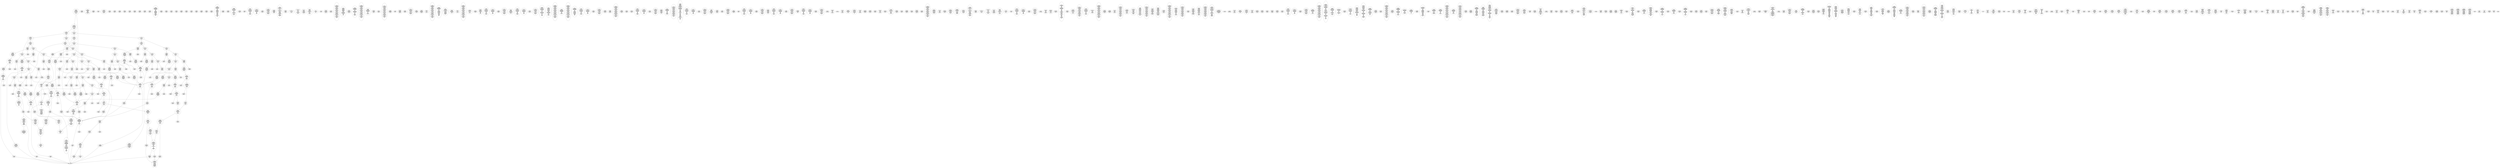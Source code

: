 /* Generated by GvGen v.1.0 (https://www.github.com/stricaud/gvgen) */

digraph G {
compound=true;
   node1 [label="[anywhere]"];
   node2 [label="# 0x0
PUSHX Data
PUSHX Data
MSTORE
PUSHX LogicData
CALLDATASIZE
LT
PUSHX Data
JUMPI
"];
   node3 [label="# 0xd
PUSHX Data
CALLDATALOAD
PUSHX BitData
SHR
PUSHX LogicData
GT
PUSHX Data
JUMPI
"];
   node4 [label="# 0x1e
PUSHX LogicData
GT
PUSHX Data
JUMPI
"];
   node5 [label="# 0x29
PUSHX LogicData
GT
PUSHX Data
JUMPI
"];
   node6 [label="# 0x34
PUSHX LogicData
EQ
PUSHX Data
JUMPI
"];
   node7 [label="# 0x3f
PUSHX LogicData
EQ
PUSHX Data
JUMPI
"];
   node8 [label="# 0x4a
PUSHX LogicData
EQ
PUSHX Data
JUMPI
"];
   node9 [label="# 0x55
PUSHX LogicData
EQ
PUSHX Data
JUMPI
"];
   node10 [label="# 0x60
PUSHX LogicData
EQ
PUSHX Data
JUMPI
"];
   node11 [label="# 0x6b
PUSHX Data
REVERT
"];
   node12 [label="# 0x6f
JUMPDEST
PUSHX LogicData
EQ
PUSHX Data
JUMPI
"];
   node13 [label="# 0x7b
PUSHX LogicData
EQ
PUSHX Data
JUMPI
"];
   node14 [label="# 0x86
PUSHX LogicData
EQ
PUSHX Data
JUMPI
"];
   node15 [label="# 0x91
PUSHX LogicData
EQ
PUSHX Data
JUMPI
"];
   node16 [label="# 0x9c
PUSHX Data
REVERT
"];
   node17 [label="# 0xa0
JUMPDEST
PUSHX LogicData
GT
PUSHX Data
JUMPI
"];
   node18 [label="# 0xac
PUSHX LogicData
EQ
PUSHX Data
JUMPI
"];
   node19 [label="# 0xb7
PUSHX LogicData
EQ
PUSHX Data
JUMPI
"];
   node20 [label="# 0xc2
PUSHX LogicData
EQ
PUSHX Data
JUMPI
"];
   node21 [label="# 0xcd
PUSHX LogicData
EQ
PUSHX Data
JUMPI
"];
   node22 [label="# 0xd8
PUSHX Data
REVERT
"];
   node23 [label="# 0xdc
JUMPDEST
PUSHX LogicData
EQ
PUSHX Data
JUMPI
"];
   node24 [label="# 0xe8
PUSHX LogicData
EQ
PUSHX Data
JUMPI
"];
   node25 [label="# 0xf3
PUSHX LogicData
EQ
PUSHX Data
JUMPI
"];
   node26 [label="# 0xfe
PUSHX LogicData
EQ
PUSHX Data
JUMPI
"];
   node27 [label="# 0x109
PUSHX Data
REVERT
"];
   node28 [label="# 0x10d
JUMPDEST
PUSHX LogicData
GT
PUSHX Data
JUMPI
"];
   node29 [label="# 0x119
PUSHX LogicData
GT
PUSHX Data
JUMPI
"];
   node30 [label="# 0x124
PUSHX LogicData
EQ
PUSHX Data
JUMPI
"];
   node31 [label="# 0x12f
PUSHX LogicData
EQ
PUSHX Data
JUMPI
"];
   node32 [label="# 0x13a
PUSHX LogicData
EQ
PUSHX Data
JUMPI
"];
   node33 [label="# 0x145
PUSHX LogicData
EQ
PUSHX Data
JUMPI
"];
   node34 [label="# 0x150
PUSHX Data
REVERT
"];
   node35 [label="# 0x154
JUMPDEST
PUSHX LogicData
EQ
PUSHX Data
JUMPI
"];
   node36 [label="# 0x160
PUSHX LogicData
EQ
PUSHX Data
JUMPI
"];
   node37 [label="# 0x16b
PUSHX LogicData
EQ
PUSHX Data
JUMPI
"];
   node38 [label="# 0x176
PUSHX LogicData
EQ
PUSHX Data
JUMPI
"];
   node39 [label="# 0x181
PUSHX Data
REVERT
"];
   node40 [label="# 0x185
JUMPDEST
PUSHX LogicData
GT
PUSHX Data
JUMPI
"];
   node41 [label="# 0x191
PUSHX LogicData
EQ
PUSHX Data
JUMPI
"];
   node42 [label="# 0x19c
PUSHX LogicData
EQ
PUSHX Data
JUMPI
"];
   node43 [label="# 0x1a7
PUSHX LogicData
EQ
PUSHX Data
JUMPI
"];
   node44 [label="# 0x1b2
PUSHX LogicData
EQ
PUSHX Data
JUMPI
"];
   node45 [label="# 0x1bd
PUSHX Data
REVERT
"];
   node46 [label="# 0x1c1
JUMPDEST
PUSHX LogicData
EQ
PUSHX Data
JUMPI
"];
   node47 [label="# 0x1cd
PUSHX LogicData
EQ
PUSHX Data
JUMPI
"];
   node48 [label="# 0x1d8
PUSHX LogicData
EQ
PUSHX Data
JUMPI
"];
   node49 [label="# 0x1e3
PUSHX LogicData
EQ
PUSHX Data
JUMPI
"];
   node50 [label="# 0x1ee
JUMPDEST
PUSHX Data
REVERT
"];
   node51 [label="# 0x1f3
JUMPDEST
CALLVALUE
ISZERO
PUSHX Data
JUMPI
"];
   node52 [label="# 0x1fb
PUSHX Data
REVERT
"];
   node53 [label="# 0x1ff
JUMPDEST
PUSHX Data
PUSHX Data
CALLDATASIZE
PUSHX Data
PUSHX Data
JUMP
"];
   node54 [label="# 0x20e
JUMPDEST
PUSHX Data
JUMP
"];
   node55 [label="# 0x213
JUMPDEST
PUSHX MemData
MLOAD
ISZERO
ISZERO
MSTORE
PUSHX ArithData
ADD
"];
   node56 [label="# 0x21f
JUMPDEST
PUSHX MemData
MLOAD
SUB
RETURN
"];
   node57 [label="# 0x228
JUMPDEST
CALLVALUE
ISZERO
PUSHX Data
JUMPI
"];
   node58 [label="# 0x230
PUSHX Data
REVERT
"];
   node59 [label="# 0x234
JUMPDEST
PUSHX Data
PUSHX Data
CALLDATASIZE
PUSHX Data
PUSHX Data
JUMP
"];
   node60 [label="# 0x243
JUMPDEST
PUSHX Data
JUMP
"];
   node61 [label="# 0x248
JUMPDEST
STOP
"];
   node62 [label="# 0x24a
JUMPDEST
CALLVALUE
ISZERO
PUSHX Data
JUMPI
"];
   node63 [label="# 0x252
PUSHX Data
REVERT
"];
   node64 [label="# 0x256
JUMPDEST
PUSHX Data
PUSHX Data
JUMP
"];
   node65 [label="# 0x25f
JUMPDEST
PUSHX MemData
MLOAD
PUSHX Data
PUSHX Data
JUMP
"];
   node66 [label="# 0x26c
JUMPDEST
CALLVALUE
ISZERO
PUSHX Data
JUMPI
"];
   node67 [label="# 0x274
PUSHX Data
REVERT
"];
   node68 [label="# 0x278
JUMPDEST
PUSHX Data
PUSHX Data
CALLDATASIZE
PUSHX Data
PUSHX Data
JUMP
"];
   node69 [label="# 0x287
JUMPDEST
PUSHX Data
JUMP
"];
   node70 [label="# 0x28c
JUMPDEST
PUSHX MemData
MLOAD
PUSHX ArithData
PUSHX BitData
PUSHX BitData
SHL
SUB
AND
MSTORE
PUSHX ArithData
ADD
PUSHX Data
JUMP
"];
   node71 [label="# 0x2a4
JUMPDEST
CALLVALUE
ISZERO
PUSHX Data
JUMPI
"];
   node72 [label="# 0x2ac
PUSHX Data
REVERT
"];
   node73 [label="# 0x2b0
JUMPDEST
PUSHX Data
PUSHX Data
CALLDATASIZE
PUSHX Data
PUSHX Data
JUMP
"];
   node74 [label="# 0x2bf
JUMPDEST
PUSHX Data
JUMP
"];
   node75 [label="# 0x2c4
JUMPDEST
CALLVALUE
ISZERO
PUSHX Data
JUMPI
"];
   node76 [label="# 0x2cc
PUSHX Data
REVERT
"];
   node77 [label="# 0x2d0
JUMPDEST
PUSHX StorData
SLOAD
"];
   node78 [label="# 0x2d5
JUMPDEST
PUSHX MemData
MLOAD
MSTORE
PUSHX ArithData
ADD
PUSHX Data
JUMP
"];
   node79 [label="# 0x2e3
JUMPDEST
CALLVALUE
ISZERO
PUSHX Data
JUMPI
"];
   node80 [label="# 0x2eb
PUSHX Data
REVERT
"];
   node81 [label="# 0x2ef
JUMPDEST
PUSHX Data
PUSHX Data
CALLDATASIZE
PUSHX Data
PUSHX Data
JUMP
"];
   node82 [label="# 0x2fe
JUMPDEST
PUSHX Data
JUMP
"];
   node83 [label="# 0x303
JUMPDEST
CALLVALUE
ISZERO
PUSHX Data
JUMPI
"];
   node84 [label="# 0x30b
PUSHX Data
REVERT
"];
   node85 [label="# 0x30f
JUMPDEST
PUSHX Data
PUSHX Data
CALLDATASIZE
PUSHX Data
PUSHX Data
JUMP
"];
   node86 [label="# 0x31e
JUMPDEST
PUSHX Data
JUMP
"];
   node87 [label="# 0x323
JUMPDEST
CALLVALUE
ISZERO
PUSHX Data
JUMPI
"];
   node88 [label="# 0x32b
PUSHX Data
REVERT
"];
   node89 [label="# 0x32f
JUMPDEST
PUSHX Data
PUSHX Data
JUMP
"];
   node90 [label="# 0x338
JUMPDEST
CALLVALUE
ISZERO
PUSHX Data
JUMPI
"];
   node91 [label="# 0x340
PUSHX Data
REVERT
"];
   node92 [label="# 0x344
JUMPDEST
PUSHX Data
PUSHX Data
CALLDATASIZE
PUSHX Data
PUSHX Data
JUMP
"];
   node93 [label="# 0x353
JUMPDEST
PUSHX Data
JUMP
"];
   node94 [label="# 0x358
JUMPDEST
CALLVALUE
ISZERO
PUSHX Data
JUMPI
"];
   node95 [label="# 0x360
PUSHX Data
REVERT
"];
   node96 [label="# 0x364
JUMPDEST
PUSHX Data
PUSHX Data
CALLDATASIZE
PUSHX Data
PUSHX Data
JUMP
"];
   node97 [label="# 0x373
JUMPDEST
PUSHX Data
JUMP
"];
   node98 [label="# 0x378
JUMPDEST
CALLVALUE
ISZERO
PUSHX Data
JUMPI
"];
   node99 [label="# 0x380
PUSHX Data
REVERT
"];
   node100 [label="# 0x384
JUMPDEST
PUSHX Data
PUSHX Data
CALLDATASIZE
PUSHX Data
PUSHX Data
JUMP
"];
   node101 [label="# 0x393
JUMPDEST
PUSHX Data
JUMP
"];
   node102 [label="# 0x398
JUMPDEST
CALLVALUE
ISZERO
PUSHX Data
JUMPI
"];
   node103 [label="# 0x3a0
PUSHX Data
REVERT
"];
   node104 [label="# 0x3a4
JUMPDEST
PUSHX Data
PUSHX Data
CALLDATASIZE
PUSHX Data
PUSHX Data
JUMP
"];
   node105 [label="# 0x3b3
JUMPDEST
PUSHX Data
JUMP
"];
   node106 [label="# 0x3b8
JUMPDEST
CALLVALUE
ISZERO
PUSHX Data
JUMPI
"];
   node107 [label="# 0x3c0
PUSHX Data
REVERT
"];
   node108 [label="# 0x3c4
JUMPDEST
PUSHX Data
PUSHX Data
CALLDATASIZE
PUSHX Data
PUSHX Data
JUMP
"];
   node109 [label="# 0x3d3
JUMPDEST
PUSHX Data
JUMP
"];
   node110 [label="# 0x3d8
JUMPDEST
CALLVALUE
ISZERO
PUSHX Data
JUMPI
"];
   node111 [label="# 0x3e0
PUSHX Data
REVERT
"];
   node112 [label="# 0x3e4
JUMPDEST
PUSHX Data
PUSHX Data
CALLDATASIZE
PUSHX Data
PUSHX Data
JUMP
"];
   node113 [label="# 0x3f3
JUMPDEST
PUSHX ArithData
PUSHX BitData
PUSHX BitData
SHL
SUB
AND
PUSHX Data
MSTORE
PUSHX Data
PUSHX Data
MSTORE
PUSHX Data
SHA3
SLOAD
PUSHX BitData
AND
JUMP
"];
   node114 [label="# 0x411
JUMPDEST
CALLVALUE
ISZERO
PUSHX Data
JUMPI
"];
   node115 [label="# 0x419
PUSHX Data
REVERT
"];
   node116 [label="# 0x41d
JUMPDEST
PUSHX Data
PUSHX Data
CALLDATASIZE
PUSHX Data
PUSHX Data
JUMP
"];
   node117 [label="# 0x42c
JUMPDEST
PUSHX Data
JUMP
"];
   node118 [label="# 0x431
JUMPDEST
CALLVALUE
ISZERO
PUSHX Data
JUMPI
"];
   node119 [label="# 0x439
PUSHX Data
REVERT
"];
   node120 [label="# 0x43d
JUMPDEST
PUSHX Data
PUSHX Data
JUMP
"];
   node121 [label="# 0x446
JUMPDEST
CALLVALUE
ISZERO
PUSHX Data
JUMPI
"];
   node122 [label="# 0x44e
PUSHX Data
REVERT
"];
   node123 [label="# 0x452
JUMPDEST
PUSHX Data
PUSHX Data
CALLDATASIZE
PUSHX Data
PUSHX Data
JUMP
"];
   node124 [label="# 0x461
JUMPDEST
PUSHX Data
JUMP
"];
   node125 [label="# 0x466
JUMPDEST
CALLVALUE
ISZERO
PUSHX Data
JUMPI
"];
   node126 [label="# 0x46e
PUSHX Data
REVERT
"];
   node127 [label="# 0x472
JUMPDEST
PUSHX Data
PUSHX Data
JUMP
"];
   node128 [label="# 0x47b
JUMPDEST
CALLVALUE
ISZERO
PUSHX Data
JUMPI
"];
   node129 [label="# 0x483
PUSHX Data
REVERT
"];
   node130 [label="# 0x487
JUMPDEST
PUSHX StorData
SLOAD
PUSHX ArithData
PUSHX BitData
PUSHX BitData
SHL
SUB
AND
PUSHX Data
JUMP
"];
   node131 [label="# 0x499
JUMPDEST
CALLVALUE
ISZERO
PUSHX Data
JUMPI
"];
   node132 [label="# 0x4a1
PUSHX Data
REVERT
"];
   node133 [label="# 0x4a5
JUMPDEST
PUSHX Data
PUSHX Data
JUMP
"];
   node134 [label="# 0x4ae
JUMPDEST
CALLVALUE
ISZERO
PUSHX Data
JUMPI
"];
   node135 [label="# 0x4b6
PUSHX Data
REVERT
"];
   node136 [label="# 0x4ba
JUMPDEST
PUSHX Data
PUSHX Data
CALLDATASIZE
PUSHX Data
PUSHX Data
JUMP
"];
   node137 [label="# 0x4c9
JUMPDEST
PUSHX Data
JUMP
"];
   node138 [label="# 0x4ce
JUMPDEST
CALLVALUE
ISZERO
PUSHX Data
JUMPI
"];
   node139 [label="# 0x4d6
PUSHX Data
REVERT
"];
   node140 [label="# 0x4da
JUMPDEST
PUSHX Data
PUSHX Data
CALLDATASIZE
PUSHX Data
PUSHX Data
JUMP
"];
   node141 [label="# 0x4e9
JUMPDEST
PUSHX Data
JUMP
"];
   node142 [label="# 0x4ee
JUMPDEST
CALLVALUE
ISZERO
PUSHX Data
JUMPI
"];
   node143 [label="# 0x4f6
PUSHX Data
REVERT
"];
   node144 [label="# 0x4fa
JUMPDEST
PUSHX Data
PUSHX Data
CALLDATASIZE
PUSHX Data
PUSHX Data
JUMP
"];
   node145 [label="# 0x509
JUMPDEST
PUSHX Data
JUMP
"];
   node146 [label="# 0x50e
JUMPDEST
CALLVALUE
ISZERO
PUSHX Data
JUMPI
"];
   node147 [label="# 0x516
PUSHX Data
REVERT
"];
   node148 [label="# 0x51a
JUMPDEST
PUSHX Data
PUSHX Data
CALLDATASIZE
PUSHX Data
PUSHX Data
JUMP
"];
   node149 [label="# 0x529
JUMPDEST
PUSHX Data
JUMP
"];
   node150 [label="# 0x52e
JUMPDEST
CALLVALUE
ISZERO
PUSHX Data
JUMPI
"];
   node151 [label="# 0x536
PUSHX Data
REVERT
"];
   node152 [label="# 0x53a
JUMPDEST
PUSHX Data
PUSHX Data
CALLDATASIZE
PUSHX Data
PUSHX Data
JUMP
"];
   node153 [label="# 0x549
JUMPDEST
PUSHX Data
JUMP
"];
   node154 [label="# 0x54e
JUMPDEST
CALLVALUE
ISZERO
PUSHX Data
JUMPI
"];
   node155 [label="# 0x556
PUSHX Data
REVERT
"];
   node156 [label="# 0x55a
JUMPDEST
PUSHX Data
PUSHX Data
CALLDATASIZE
PUSHX Data
PUSHX Data
JUMP
"];
   node157 [label="# 0x569
JUMPDEST
PUSHX Data
JUMP
"];
   node158 [label="# 0x56e
JUMPDEST
CALLVALUE
ISZERO
PUSHX Data
JUMPI
"];
   node159 [label="# 0x576
PUSHX Data
REVERT
"];
   node160 [label="# 0x57a
JUMPDEST
PUSHX Data
PUSHX Data
CALLDATASIZE
PUSHX Data
PUSHX Data
JUMP
"];
   node161 [label="# 0x589
JUMPDEST
PUSHX Data
JUMP
"];
   node162 [label="# 0x58e
JUMPDEST
CALLVALUE
ISZERO
PUSHX Data
JUMPI
"];
   node163 [label="# 0x596
PUSHX Data
REVERT
"];
   node164 [label="# 0x59a
JUMPDEST
PUSHX Data
PUSHX Data
CALLDATASIZE
PUSHX Data
PUSHX Data
JUMP
"];
   node165 [label="# 0x5a9
JUMPDEST
PUSHX Data
JUMP
"];
   node166 [label="# 0x5ae
JUMPDEST
CALLVALUE
ISZERO
PUSHX Data
JUMPI
"];
   node167 [label="# 0x5b6
PUSHX Data
REVERT
"];
   node168 [label="# 0x5ba
JUMPDEST
PUSHX Data
PUSHX Data
CALLDATASIZE
PUSHX Data
PUSHX Data
JUMP
"];
   node169 [label="# 0x5c9
JUMPDEST
PUSHX Data
JUMP
"];
   node170 [label="# 0x5ce
JUMPDEST
CALLVALUE
ISZERO
PUSHX Data
JUMPI
"];
   node171 [label="# 0x5d6
PUSHX Data
REVERT
"];
   node172 [label="# 0x5da
JUMPDEST
PUSHX Data
PUSHX Data
CALLDATASIZE
PUSHX Data
PUSHX Data
JUMP
"];
   node173 [label="# 0x5e9
JUMPDEST
PUSHX ArithData
PUSHX BitData
PUSHX BitData
SHL
SUB
AND
PUSHX Data
MSTORE
PUSHX Data
PUSHX Data
MSTORE
PUSHX Data
SHA3
AND
MSTORE
MSTORE
SHA3
SLOAD
PUSHX BitData
AND
JUMP
"];
   node174 [label="# 0x617
JUMPDEST
PUSHX Data
PUSHX Data
CALLDATASIZE
PUSHX Data
PUSHX Data
JUMP
"];
   node175 [label="# 0x625
JUMPDEST
PUSHX Data
JUMP
"];
   node176 [label="# 0x62a
JUMPDEST
CALLVALUE
ISZERO
PUSHX Data
JUMPI
"];
   node177 [label="# 0x632
PUSHX Data
REVERT
"];
   node178 [label="# 0x636
JUMPDEST
PUSHX Data
PUSHX Data
CALLDATASIZE
PUSHX Data
PUSHX Data
JUMP
"];
   node179 [label="# 0x645
JUMPDEST
PUSHX Data
JUMP
"];
   node180 [label="# 0x64a
JUMPDEST
PUSHX Data
PUSHX ArithData
PUSHX BitData
PUSHX BitData
SHL
SUB
NOT
AND
PUSHX BitData
PUSHX BitData
SHL
EQ
PUSHX Data
JUMPI
"];
   node181 [label="# 0x666
PUSHX Data
PUSHX Data
JUMP
"];
   node182 [label="# 0x66f
JUMPDEST
JUMP
"];
   node183 [label="# 0x675
JUMPDEST
PUSHX StorData
SLOAD
PUSHX ArithData
PUSHX BitData
PUSHX BitData
SHL
SUB
AND
CALLER
EQ
PUSHX Data
JUMPI
"];
   node184 [label="# 0x689
PUSHX StorData
SLOAD
PUSHX ArithData
PUSHX BitData
PUSHX BitData
SHL
SUB
AND
CALLER
EQ
"];
   node185 [label="# 0x698
JUMPDEST
PUSHX Data
JUMPI
"];
   node186 [label="# 0x69d
PUSHX MemData
MLOAD
PUSHX BitData
PUSHX BitData
SHL
MSTORE
PUSHX ArithData
ADD
PUSHX Data
PUSHX Data
JUMP
"];
   node187 [label="# 0x6b4
JUMPDEST
PUSHX MemData
MLOAD
SUB
REVERT
"];
   node188 [label="# 0x6bd
JUMPDEST
PUSHX Data
SSTORE
PUSHX Data
SSTORE
JUMP
"];
   node189 [label="# 0x6c8
JUMPDEST
PUSHX Data
PUSHX StorData
SLOAD
PUSHX Data
PUSHX Data
JUMP
"];
   node190 [label="# 0x6d7
JUMPDEST
PUSHX ArithData
ADD
PUSHX ArithData
DIV
MUL
PUSHX ArithData
ADD
PUSHX MemData
MLOAD
ADD
PUSHX Data
MSTORE
MSTORE
PUSHX ArithData
ADD
SLOAD
PUSHX Data
PUSHX Data
JUMP
"];
   node191 [label="# 0x703
JUMPDEST
ISZERO
PUSHX Data
JUMPI
"];
   node192 [label="# 0x70a
PUSHX LogicData
LT
PUSHX Data
JUMPI
"];
   node193 [label="# 0x712
PUSHX ArithData
SLOAD
DIV
MUL
MSTORE
PUSHX ArithData
ADD
PUSHX Data
JUMP
"];
   node194 [label="# 0x725
JUMPDEST
ADD
PUSHX Data
MSTORE
PUSHX Data
PUSHX Data
SHA3
"];
   node195 [label="# 0x733
JUMPDEST
SLOAD
MSTORE
PUSHX ArithData
ADD
PUSHX ArithData
ADD
GT
PUSHX Data
JUMPI
"];
   node196 [label="# 0x747
SUB
PUSHX BitData
AND
ADD
"];
   node197 [label="# 0x750
JUMPDEST
JUMP
"];
   node198 [label="# 0x75a
JUMPDEST
PUSHX Data
PUSHX Data
PUSHX Data
JUMP
"];
   node199 [label="# 0x765
JUMPDEST
PUSHX Data
JUMPI
"];
   node200 [label="# 0x76a
PUSHX MemData
MLOAD
PUSHX BitData
PUSHX BitData
SHL
MSTORE
PUSHX Data
PUSHX ArithData
ADD
MSTORE
PUSHX Data
PUSHX ArithData
ADD
MSTORE
PUSHX Data
PUSHX ArithData
ADD
MSTORE
PUSHX BitData
PUSHX BitData
SHL
PUSHX ArithData
ADD
MSTORE
PUSHX ArithData
ADD
PUSHX Data
JUMP
"];
   node201 [label="# 0x7c6
JUMPDEST
PUSHX Data
MSTORE
PUSHX Data
PUSHX Data
MSTORE
PUSHX Data
SHA3
SLOAD
PUSHX ArithData
PUSHX BitData
PUSHX BitData
SHL
SUB
AND
JUMP
"];
   node202 [label="# 0x7e2
JUMPDEST
PUSHX Data
PUSHX Data
PUSHX Data
JUMP
"];
   node203 [label="# 0x7ed
JUMPDEST
PUSHX ArithData
PUSHX BitData
PUSHX BitData
SHL
SUB
AND
PUSHX ArithData
PUSHX BitData
PUSHX BitData
SHL
SUB
AND
EQ
ISZERO
PUSHX Data
JUMPI
"];
   node204 [label="# 0x80a
PUSHX MemData
MLOAD
PUSHX BitData
PUSHX BitData
SHL
MSTORE
PUSHX Data
PUSHX ArithData
ADD
MSTORE
PUSHX Data
PUSHX ArithData
ADD
MSTORE
PUSHX Data
PUSHX ArithData
ADD
MSTORE
PUSHX BitData
PUSHX BitData
SHL
PUSHX ArithData
ADD
MSTORE
PUSHX ArithData
ADD
PUSHX Data
JUMP
"];
   node205 [label="# 0x85b
JUMPDEST
CALLER
PUSHX ArithData
PUSHX BitData
PUSHX BitData
SHL
SUB
AND
EQ
PUSHX Data
JUMPI
"];
   node206 [label="# 0x86d
PUSHX Data
CALLER
PUSHX Data
JUMP
"];
   node207 [label="# 0x877
JUMPDEST
PUSHX Data
JUMPI
"];
   node208 [label="# 0x87c
PUSHX MemData
MLOAD
PUSHX BitData
PUSHX BitData
SHL
MSTORE
PUSHX Data
PUSHX ArithData
ADD
MSTORE
PUSHX Data
PUSHX ArithData
ADD
MSTORE
PUSHX Data
PUSHX ArithData
ADD
MSTORE
PUSHX Data
PUSHX ArithData
ADD
MSTORE
PUSHX ArithData
ADD
PUSHX Data
JUMP
"];
   node209 [label="# 0x8e9
JUMPDEST
PUSHX Data
PUSHX Data
JUMP
"];
   node210 [label="# 0x8f3
JUMPDEST
JUMP
"];
   node211 [label="# 0x8f8
JUMPDEST
PUSHX Data
CALLER
PUSHX Data
JUMP
"];
   node212 [label="# 0x902
JUMPDEST
PUSHX Data
JUMPI
"];
   node213 [label="# 0x907
PUSHX MemData
MLOAD
PUSHX BitData
PUSHX BitData
SHL
MSTORE
PUSHX ArithData
ADD
PUSHX Data
PUSHX Data
JUMP
"];
   node214 [label="# 0x91e
JUMPDEST
PUSHX Data
PUSHX Data
JUMP
"];
   node215 [label="# 0x929
JUMPDEST
PUSHX Data
PUSHX Data
PUSHX Data
JUMP
"];
   node216 [label="# 0x934
JUMPDEST
LT
PUSHX Data
JUMPI
"];
   node217 [label="# 0x93b
PUSHX MemData
MLOAD
PUSHX BitData
PUSHX BitData
SHL
MSTORE
PUSHX Data
PUSHX ArithData
ADD
MSTORE
PUSHX Data
PUSHX ArithData
ADD
MSTORE
PUSHX Data
PUSHX ArithData
ADD
MSTORE
PUSHX BitData
PUSHX BitData
SHL
PUSHX ArithData
ADD
MSTORE
PUSHX ArithData
ADD
PUSHX Data
JUMP
"];
   node218 [label="# 0x996
JUMPDEST
PUSHX ArithData
PUSHX BitData
PUSHX BitData
SHL
SUB
AND
PUSHX Data
MSTORE
PUSHX Data
PUSHX Data
MSTORE
PUSHX Data
SHA3
MSTORE
MSTORE
SHA3
SLOAD
JUMP
"];
   node219 [label="# 0x9bf
JUMPDEST
PUSHX StorData
SLOAD
PUSHX ArithData
PUSHX BitData
PUSHX BitData
SHL
SUB
AND
CALLER
EQ
PUSHX Data
JUMPI
"];
   node220 [label="# 0x9d3
PUSHX StorData
SLOAD
PUSHX ArithData
PUSHX BitData
PUSHX BitData
SHL
SUB
AND
CALLER
EQ
"];
   node221 [label="# 0x9e2
JUMPDEST
PUSHX Data
JUMPI
"];
   node222 [label="# 0x9e7
PUSHX MemData
MLOAD
PUSHX BitData
PUSHX BitData
SHL
MSTORE
PUSHX ArithData
ADD
PUSHX Data
PUSHX Data
JUMP
"];
   node223 [label="# 0x9fe
JUMPDEST
PUSHX MemData
MLOAD
SELFBALANCE
CALLER
ISZERO
PUSHX ArithData
MUL
PUSHX Data
CALL
ISZERO
ISZERO
PUSHX Data
JUMPI
"];
   node224 [label="# 0xa24
RETURNDATASIZE
PUSHX Data
RETURNDATACOPY
RETURNDATASIZE
PUSHX Data
REVERT
"];
   node225 [label="# 0xa2d
JUMPDEST
JUMP
"];
   node226 [label="# 0xa31
JUMPDEST
PUSHX Data
PUSHX MemData
MLOAD
PUSHX ArithData
ADD
PUSHX Data
MSTORE
PUSHX Data
MSTORE
PUSHX Data
JUMP
"];
   node227 [label="# 0xa4c
JUMPDEST
PUSHX Data
PUSHX Data
PUSHX StorData
SLOAD
JUMP
"];
   node228 [label="# 0xa57
JUMPDEST
LT
PUSHX Data
JUMPI
"];
   node229 [label="# 0xa5e
PUSHX MemData
MLOAD
PUSHX BitData
PUSHX BitData
SHL
MSTORE
PUSHX Data
PUSHX ArithData
ADD
MSTORE
PUSHX Data
PUSHX ArithData
ADD
MSTORE
PUSHX Data
PUSHX ArithData
ADD
MSTORE
PUSHX BitData
PUSHX BitData
SHL
PUSHX ArithData
ADD
MSTORE
PUSHX ArithData
ADD
PUSHX Data
JUMP
"];
   node230 [label="# 0xaba
JUMPDEST
PUSHX StorData
SLOAD
LT
PUSHX Data
JUMPI
"];
   node231 [label="# 0xac6
PUSHX Data
PUSHX Data
JUMP
"];
   node232 [label="# 0xacd
JUMPDEST
PUSHX Data
MSTORE
PUSHX Data
PUSHX Data
SHA3
ADD
SLOAD
JUMP
"];
   node233 [label="# 0xadf
JUMPDEST
PUSHX StorData
SLOAD
PUSHX ArithData
PUSHX BitData
PUSHX BitData
SHL
SUB
AND
CALLER
EQ
PUSHX Data
JUMPI
"];
   node234 [label="# 0xaf3
PUSHX StorData
SLOAD
PUSHX ArithData
PUSHX BitData
PUSHX BitData
SHL
SUB
AND
CALLER
EQ
"];
   node235 [label="# 0xb02
JUMPDEST
PUSHX Data
JUMPI
"];
   node236 [label="# 0xb07
PUSHX MemData
MLOAD
PUSHX BitData
PUSHX BitData
SHL
MSTORE
PUSHX ArithData
ADD
PUSHX Data
PUSHX Data
JUMP
"];
   node237 [label="# 0xb1e
JUMPDEST
MLOAD
PUSHX Data
PUSHX Data
PUSHX ArithData
ADD
PUSHX Data
JUMP
"];
   node238 [label="# 0xb31
JUMPDEST
PUSHX StorData
SLOAD
PUSHX ArithData
PUSHX BitData
PUSHX BitData
SHL
SUB
AND
CALLER
EQ
PUSHX Data
JUMPI
"];
   node239 [label="# 0xb45
PUSHX StorData
SLOAD
PUSHX ArithData
PUSHX BitData
PUSHX BitData
SHL
SUB
AND
CALLER
EQ
"];
   node240 [label="# 0xb54
JUMPDEST
PUSHX Data
JUMPI
"];
   node241 [label="# 0xb59
PUSHX MemData
MLOAD
PUSHX BitData
PUSHX BitData
SHL
MSTORE
PUSHX ArithData
ADD
PUSHX Data
PUSHX Data
JUMP
"];
   node242 [label="# 0xb70
JUMPDEST
PUSHX StorData
SLOAD
PUSHX ArithData
PUSHX BitData
PUSHX BitData
SHL
SUB
NOT
AND
PUSHX ArithData
PUSHX BitData
PUSHX BitData
SHL
SUB
AND
OR
SSTORE
JUMP
"];
   node243 [label="# 0xb92
JUMPDEST
PUSHX Data
MSTORE
PUSHX Data
PUSHX Data
MSTORE
PUSHX Data
SHA3
SLOAD
PUSHX ArithData
PUSHX BitData
PUSHX BitData
SHL
SUB
AND
PUSHX Data
JUMPI
"];
   node244 [label="# 0xbb0
PUSHX MemData
MLOAD
PUSHX BitData
PUSHX BitData
SHL
MSTORE
PUSHX Data
PUSHX ArithData
ADD
MSTORE
PUSHX Data
PUSHX ArithData
ADD
MSTORE
PUSHX Data
PUSHX ArithData
ADD
MSTORE
PUSHX BitData
PUSHX BitData
SHL
PUSHX ArithData
ADD
MSTORE
PUSHX ArithData
ADD
PUSHX Data
JUMP
"];
   node245 [label="# 0xc09
JUMPDEST
PUSHX Data
PUSHX ArithData
PUSHX BitData
PUSHX BitData
SHL
SUB
AND
PUSHX Data
JUMPI
"];
   node246 [label="# 0xc1a
PUSHX MemData
MLOAD
PUSHX BitData
PUSHX BitData
SHL
MSTORE
PUSHX Data
PUSHX ArithData
ADD
MSTORE
PUSHX Data
PUSHX ArithData
ADD
MSTORE
PUSHX Data
PUSHX ArithData
ADD
MSTORE
PUSHX BitData
PUSHX BitData
SHL
PUSHX ArithData
ADD
MSTORE
PUSHX ArithData
ADD
PUSHX Data
JUMP
"];
   node247 [label="# 0xc74
JUMPDEST
PUSHX ArithData
PUSHX BitData
PUSHX BitData
SHL
SUB
AND
PUSHX Data
MSTORE
PUSHX Data
PUSHX Data
MSTORE
PUSHX Data
SHA3
SLOAD
JUMP
"];
   node248 [label="# 0xc90
JUMPDEST
PUSHX StorData
SLOAD
PUSHX ArithData
PUSHX BitData
PUSHX BitData
SHL
SUB
AND
CALLER
EQ
PUSHX Data
JUMPI
"];
   node249 [label="# 0xca4
PUSHX StorData
SLOAD
PUSHX ArithData
PUSHX BitData
PUSHX BitData
SHL
SUB
AND
CALLER
EQ
"];
   node250 [label="# 0xcb3
JUMPDEST
PUSHX Data
JUMPI
"];
   node251 [label="# 0xcb8
PUSHX MemData
MLOAD
PUSHX BitData
PUSHX BitData
SHL
MSTORE
PUSHX ArithData
ADD
PUSHX Data
PUSHX Data
JUMP
"];
   node252 [label="# 0xccf
JUMPDEST
PUSHX StorData
SLOAD
PUSHX MemData
MLOAD
PUSHX Data
PUSHX ArithData
PUSHX BitData
PUSHX BitData
SHL
SUB
AND
PUSHX Data
LOGX
PUSHX StorData
SLOAD
PUSHX ArithData
PUSHX BitData
PUSHX BitData
SHL
SUB
NOT
AND
SSTORE
JUMP
"];
   node253 [label="# 0xd19
JUMPDEST
PUSHX StorData
SLOAD
PUSHX ArithData
PUSHX BitData
PUSHX BitData
SHL
SUB
AND
CALLER
EQ
PUSHX Data
JUMPI
"];
   node254 [label="# 0xd2d
PUSHX StorData
SLOAD
PUSHX ArithData
PUSHX BitData
PUSHX BitData
SHL
SUB
AND
CALLER
EQ
"];
   node255 [label="# 0xd3c
JUMPDEST
PUSHX Data
JUMPI
"];
   node256 [label="# 0xd41
PUSHX MemData
MLOAD
PUSHX BitData
PUSHX BitData
SHL
MSTORE
PUSHX ArithData
ADD
PUSHX Data
PUSHX Data
JUMP
"];
   node257 [label="# 0xd58
JUMPDEST
PUSHX Data
PUSHX Data
JUMP
"];
   node258 [label="# 0xd61
JUMPDEST
ISZERO
PUSHX Data
JUMPI
"];
   node259 [label="# 0xd67
PUSHX MemData
MLOAD
PUSHX BitData
PUSHX BitData
SHL
MSTORE
PUSHX Data
PUSHX ArithData
ADD
MSTORE
PUSHX Data
PUSHX ArithData
ADD
MSTORE
PUSHX BitData
PUSHX BitData
SHL
PUSHX ArithData
ADD
MSTORE
PUSHX ArithData
ADD
PUSHX Data
JUMP
"];
   node260 [label="# 0xda4
JUMPDEST
PUSHX Data
PUSHX Data
JUMP
"];
   node261 [label="# 0xdad
JUMPDEST
PUSHX Data
JUMPI
"];
   node262 [label="# 0xdb2
PUSHX Data
PUSHX Data
JUMP
"];
   node263 [label="# 0xdbb
JUMPDEST
PUSHX Data
PUSHX StorData
SLOAD
TIMESTAMP
LT
ISZERO
PUSHX Data
JUMPI
"];
   node264 [label="# 0xdc8
PUSHX StorData
SLOAD
JUMP
"];
   node265 [label="# 0xdce
JUMPDEST
PUSHX StorData
SLOAD
JUMP
"];
   node266 [label="# 0xdd5
JUMPDEST
PUSHX Data
PUSHX StorData
SLOAD
PUSHX Data
PUSHX Data
JUMP
"];
   node267 [label="# 0xde4
JUMPDEST
PUSHX StorData
SLOAD
PUSHX ArithData
PUSHX BitData
PUSHX BitData
SHL
SUB
AND
CALLER
EQ
PUSHX Data
JUMPI
"];
   node268 [label="# 0xdf8
PUSHX StorData
SLOAD
PUSHX ArithData
PUSHX BitData
PUSHX BitData
SHL
SUB
AND
CALLER
EQ
"];
   node269 [label="# 0xe07
JUMPDEST
PUSHX Data
JUMPI
"];
   node270 [label="# 0xe0c
PUSHX MemData
MLOAD
PUSHX BitData
PUSHX BitData
SHL
MSTORE
PUSHX ArithData
ADD
PUSHX Data
PUSHX Data
JUMP
"];
   node271 [label="# 0xe23
JUMPDEST
PUSHX Data
SSTORE
PUSHX Data
SSTORE
PUSHX Data
SSTORE
JUMP
"];
   node272 [label="# 0xe34
JUMPDEST
PUSHX ArithData
PUSHX BitData
PUSHX BitData
SHL
SUB
AND
CALLER
EQ
ISZERO
PUSHX Data
JUMPI
"];
   node273 [label="# 0xe46
PUSHX MemData
MLOAD
PUSHX BitData
PUSHX BitData
SHL
MSTORE
PUSHX Data
PUSHX ArithData
ADD
MSTORE
PUSHX Data
PUSHX ArithData
ADD
MSTORE
PUSHX Data
PUSHX ArithData
ADD
MSTORE
PUSHX ArithData
ADD
PUSHX Data
JUMP
"];
   node274 [label="# 0xe8d
JUMPDEST
CALLER
PUSHX Data
MSTORE
PUSHX Data
PUSHX ArithData
MSTORE
PUSHX MemData
SHA3
PUSHX ArithData
PUSHX BitData
PUSHX BitData
SHL
SUB
AND
MSTORE
MSTORE
SHA3
SLOAD
PUSHX BitData
NOT
AND
ISZERO
ISZERO
OR
SSTORE
MLOAD
MSTORE
PUSHX Data
ADD
PUSHX MemData
MLOAD
SUB
LOGX
JUMP
"];
   node275 [label="# 0xef9
JUMPDEST
PUSHX StorData
SLOAD
PUSHX ArithData
PUSHX BitData
PUSHX BitData
SHL
SUB
AND
CALLER
EQ
PUSHX Data
JUMPI
"];
   node276 [label="# 0xf0d
PUSHX StorData
SLOAD
PUSHX ArithData
PUSHX BitData
PUSHX BitData
SHL
SUB
AND
CALLER
EQ
"];
   node277 [label="# 0xf1c
JUMPDEST
PUSHX Data
JUMPI
"];
   node278 [label="# 0xf21
PUSHX MemData
MLOAD
PUSHX BitData
PUSHX BitData
SHL
MSTORE
PUSHX ArithData
ADD
PUSHX Data
PUSHX Data
JUMP
"];
   node279 [label="# 0xf38
JUMPDEST
MLOAD
PUSHX Data
PUSHX Data
PUSHX ArithData
ADD
PUSHX Data
JUMP
"];
   node280 [label="# 0xf4b
JUMPDEST
PUSHX Data
CALLER
PUSHX Data
JUMP
"];
   node281 [label="# 0xf55
JUMPDEST
PUSHX Data
JUMPI
"];
   node282 [label="# 0xf5a
PUSHX MemData
MLOAD
PUSHX BitData
PUSHX BitData
SHL
MSTORE
PUSHX ArithData
ADD
PUSHX Data
PUSHX Data
JUMP
"];
   node283 [label="# 0xf71
JUMPDEST
PUSHX Data
PUSHX Data
JUMP
"];
   node284 [label="# 0xf7d
JUMPDEST
JUMP
"];
   node285 [label="# 0xf83
JUMPDEST
PUSHX StorData
SLOAD
PUSHX ArithData
PUSHX BitData
PUSHX BitData
SHL
SUB
AND
CALLER
EQ
PUSHX Data
JUMPI
"];
   node286 [label="# 0xf97
PUSHX StorData
SLOAD
PUSHX ArithData
PUSHX BitData
PUSHX BitData
SHL
SUB
AND
CALLER
EQ
"];
   node287 [label="# 0xfa6
JUMPDEST
PUSHX Data
JUMPI
"];
   node288 [label="# 0xfab
PUSHX MemData
MLOAD
PUSHX BitData
PUSHX BitData
SHL
MSTORE
PUSHX ArithData
ADD
PUSHX Data
PUSHX Data
JUMP
"];
   node289 [label="# 0xfc2
JUMPDEST
PUSHX Data
SSTORE
PUSHX Data
SSTORE
PUSHX Data
SSTORE
JUMP
"];
   node290 [label="# 0xfd0
JUMPDEST
PUSHX StorData
SLOAD
PUSHX ArithData
PUSHX BitData
PUSHX BitData
SHL
SUB
AND
CALLER
EQ
PUSHX Data
JUMPI
"];
   node291 [label="# 0xfe4
PUSHX StorData
SLOAD
PUSHX ArithData
PUSHX BitData
PUSHX BitData
SHL
SUB
AND
CALLER
EQ
"];
   node292 [label="# 0xff3
JUMPDEST
PUSHX Data
JUMPI
"];
   node293 [label="# 0xff8
PUSHX MemData
MLOAD
PUSHX BitData
PUSHX BitData
SHL
MSTORE
PUSHX ArithData
ADD
PUSHX Data
PUSHX Data
JUMP
"];
   node294 [label="# 0x100f
JUMPDEST
PUSHX Data
SSTORE
JUMP
"];
   node295 [label="# 0x1014
JUMPDEST
PUSHX StorData
SLOAD
PUSHX ArithData
PUSHX BitData
PUSHX BitData
SHL
SUB
AND
CALLER
EQ
PUSHX Data
JUMPI
"];
   node296 [label="# 0x1028
PUSHX StorData
SLOAD
PUSHX ArithData
PUSHX BitData
PUSHX BitData
SHL
SUB
AND
CALLER
EQ
"];
   node297 [label="# 0x1037
JUMPDEST
PUSHX Data
JUMPI
"];
   node298 [label="# 0x103c
PUSHX MemData
MLOAD
PUSHX BitData
PUSHX BitData
SHL
MSTORE
PUSHX ArithData
ADD
PUSHX Data
PUSHX Data
JUMP
"];
   node299 [label="# 0x1053
JUMPDEST
PUSHX Data
"];
   node300 [label="# 0x1056
JUMPDEST
MLOAD
LT
ISZERO
PUSHX Data
JUMPI
"];
   node301 [label="# 0x1060
PUSHX Data
"];
   node302 [label="# 0x1062
JUMPDEST
LT
ISZERO
PUSHX Data
JUMPI
"];
   node303 [label="# 0x106b
PUSHX Data
PUSHX Data
PUSHX StorData
SLOAD
JUMP
"];
   node304 [label="# 0x1075
JUMPDEST
PUSHX StorData
SLOAD
PUSHX Data
PUSHX StorData
SLOAD
JUMP
"];
   node305 [label="# 0x1083
JUMPDEST
LT
ISZERO
PUSHX Data
JUMPI
"];
   node306 [label="# 0x108a
PUSHX Data
PUSHX Data
PUSHX Data
JUMP
"];
   node307 [label="# 0x1093
JUMPDEST
PUSHX Data
PUSHX Data
JUMP
"];
   node308 [label="# 0x109c
JUMPDEST
PUSHX Data
JUMPI
"];
   node309 [label="# 0x10a1
PUSHX Data
MLOAD
LT
PUSHX Data
JUMPI
"];
   node310 [label="# 0x10ae
PUSHX Data
PUSHX Data
JUMP
"];
   node311 [label="# 0x10b5
JUMPDEST
PUSHX ArithData
MUL
PUSHX ArithData
ADD
ADD
MLOAD
PUSHX Data
JUMP
"];
   node312 [label="# 0x10c3
JUMPDEST
PUSHX Data
PUSHX Data
JUMP
"];
   node313 [label="# 0x10ce
JUMPDEST
PUSHX Data
JUMP
"];
   node314 [label="# 0x10d6
JUMPDEST
PUSHX Data
PUSHX Data
JUMP
"];
   node315 [label="# 0x10e1
JUMPDEST
PUSHX Data
JUMP
"];
   node316 [label="# 0x10e9
JUMPDEST
PUSHX Data
PUSHX Data
PUSHX Data
JUMP
"];
   node317 [label="# 0x10f4
JUMPDEST
PUSHX Data
JUMPI
"];
   node318 [label="# 0x10f9
PUSHX MemData
MLOAD
PUSHX BitData
PUSHX BitData
SHL
MSTORE
PUSHX Data
PUSHX ArithData
ADD
MSTORE
PUSHX Data
PUSHX ArithData
ADD
MSTORE
PUSHX BitData
PUSHX BitData
SHL
PUSHX ArithData
ADD
MSTORE
PUSHX ArithData
ADD
PUSHX Data
JUMP
"];
   node319 [label="# 0x1137
JUMPDEST
TIMESTAMP
PUSHX StorData
SLOAD
TIMESTAMP
PUSHX Data
PUSHX Data
JUMP
"];
   node320 [label="# 0x1146
JUMPDEST
LT
ISZERO
PUSHX Data
JUMPI
"];
   node321 [label="# 0x114d
PUSHX Data
PUSHX Data
PUSHX Data
JUMP
"];
   node322 [label="# 0x1157
JUMPDEST
PUSHX MemData
MLOAD
PUSHX ArithData
ADD
PUSHX Data
PUSHX Data
JUMP
"];
   node323 [label="# 0x1168
JUMPDEST
PUSHX MemData
MLOAD
PUSHX ArithData
SUB
SUB
MSTORE
PUSHX Data
MSTORE
JUMP
"];
   node324 [label="# 0x117e
JUMPDEST
PUSHX StorData
SLOAD
PUSHX Data
PUSHX Data
JUMP
"];
   node325 [label="# 0x118b
JUMPDEST
PUSHX ArithData
ADD
PUSHX ArithData
DIV
MUL
PUSHX ArithData
ADD
PUSHX MemData
MLOAD
ADD
PUSHX Data
MSTORE
MSTORE
PUSHX ArithData
ADD
SLOAD
PUSHX Data
PUSHX Data
JUMP
"];
   node326 [label="# 0x11b7
JUMPDEST
ISZERO
PUSHX Data
JUMPI
"];
   node327 [label="# 0x11be
PUSHX LogicData
LT
PUSHX Data
JUMPI
"];
   node328 [label="# 0x11c6
PUSHX ArithData
SLOAD
DIV
MUL
MSTORE
PUSHX ArithData
ADD
PUSHX Data
JUMP
"];
   node329 [label="# 0x11d9
JUMPDEST
ADD
PUSHX Data
MSTORE
PUSHX Data
PUSHX Data
SHA3
"];
   node330 [label="# 0x11e7
JUMPDEST
SLOAD
MSTORE
PUSHX ArithData
ADD
PUSHX ArithData
ADD
GT
PUSHX Data
JUMPI
"];
   node331 [label="# 0x11fb
SUB
PUSHX BitData
AND
ADD
"];
   node332 [label="# 0x1204
JUMPDEST
JUMP
"];
   node333 [label="# 0x1210
JUMPDEST
PUSHX StorData
SLOAD
PUSHX ArithData
PUSHX BitData
PUSHX BitData
SHL
SUB
AND
CALLER
EQ
PUSHX Data
JUMPI
"];
   node334 [label="# 0x1224
PUSHX StorData
SLOAD
PUSHX ArithData
PUSHX BitData
PUSHX BitData
SHL
SUB
AND
CALLER
EQ
"];
   node335 [label="# 0x1233
JUMPDEST
PUSHX Data
JUMPI
"];
   node336 [label="# 0x1238
PUSHX MemData
MLOAD
PUSHX BitData
PUSHX BitData
SHL
MSTORE
PUSHX ArithData
ADD
PUSHX Data
PUSHX Data
JUMP
"];
   node337 [label="# 0x124f
JUMPDEST
PUSHX Data
"];
   node338 [label="# 0x1252
JUMPDEST
MLOAD
LT
ISZERO
PUSHX Data
JUMPI
"];
   node339 [label="# 0x125c
PUSHX Data
PUSHX Data
MLOAD
LT
PUSHX Data
JUMPI
"];
   node340 [label="# 0x126b
PUSHX Data
PUSHX Data
JUMP
"];
   node341 [label="# 0x1272
JUMPDEST
PUSHX ArithData
MUL
ADD
ADD
MLOAD
PUSHX ArithData
PUSHX BitData
PUSHX BitData
SHL
SUB
AND
MSTORE
ADD
MSTORE
PUSHX ArithData
ADD
PUSHX Data
SHA3
SLOAD
PUSHX BitData
NOT
AND
ISZERO
ISZERO
OR
SSTORE
PUSHX Data
PUSHX Data
JUMP
"];
   node342 [label="# 0x12ae
JUMPDEST
PUSHX Data
JUMP
"];
   node343 [label="# 0x12b6
JUMPDEST
PUSHX StorData
SLOAD
PUSHX StorData
SLOAD
LT
PUSHX Data
JUMPI
"];
   node344 [label="# 0x12c2
PUSHX MemData
MLOAD
PUSHX BitData
PUSHX BitData
SHL
MSTORE
PUSHX Data
PUSHX ArithData
ADD
MSTORE
PUSHX ArithData
ADD
MSTORE
PUSHX Data
PUSHX ArithData
ADD
MSTORE
PUSHX ArithData
ADD
PUSHX Data
JUMP
"];
   node345 [label="# 0x1309
JUMPDEST
PUSHX StorData
SLOAD
PUSHX ArithData
PUSHX BitData
PUSHX BitData
SHL
SUB
AND
CALLER
EQ
PUSHX Data
JUMPI
"];
   node346 [label="# 0x131c
PUSHX StorData
SLOAD
GT
ISZERO
PUSHX Data
JUMPI
"];
   node347 [label="# 0x1326
PUSHX MemData
MLOAD
PUSHX BitData
PUSHX BitData
SHL
MSTORE
PUSHX Data
PUSHX ArithData
ADD
MSTORE
PUSHX Data
PUSHX ArithData
ADD
MSTORE
PUSHX Data
PUSHX ArithData
ADD
MSTORE
PUSHX BitData
PUSHX BitData
SHL
PUSHX ArithData
ADD
MSTORE
PUSHX ArithData
ADD
PUSHX Data
JUMP
"];
   node348 [label="# 0x1378
JUMPDEST
CALLVALUE
PUSHX Data
PUSHX Data
JUMP
"];
   node349 [label="# 0x1382
JUMPDEST
PUSHX Data
PUSHX Data
JUMP
"];
   node350 [label="# 0x138c
JUMPDEST
GT
ISZERO
PUSHX Data
JUMPI
"];
   node351 [label="# 0x1393
PUSHX MemData
MLOAD
PUSHX BitData
PUSHX BitData
SHL
MSTORE
PUSHX Data
PUSHX ArithData
ADD
MSTORE
PUSHX Data
PUSHX ArithData
ADD
MSTORE
PUSHX Data
PUSHX ArithData
ADD
MSTORE
PUSHX ArithData
ADD
PUSHX Data
JUMP
"];
   node352 [label="# 0x13da
JUMPDEST
PUSHX StorData
SLOAD
TIMESTAMP
LT
ISZERO
PUSHX Data
JUMPI
"];
   node353 [label="# 0x13e5
PUSHX StorData
SLOAD
PUSHX BitData
AND
ISZERO
ISZERO
PUSHX LogicData
EQ
ISZERO
PUSHX Data
JUMPI
"];
   node354 [label="# 0x13f5
CALLER
PUSHX Data
MSTORE
PUSHX Data
PUSHX Data
MSTORE
PUSHX Data
SHA3
SLOAD
PUSHX BitData
AND
ISZERO
ISZERO
PUSHX LogicData
EQ
PUSHX Data
JUMPI
"];
   node355 [label="# 0x1411
PUSHX MemData
MLOAD
PUSHX BitData
PUSHX BitData
SHL
MSTORE
PUSHX Data
PUSHX ArithData
ADD
MSTORE
PUSHX Data
PUSHX ArithData
ADD
MSTORE
PUSHX Data
PUSHX ArithData
ADD
MSTORE
PUSHX ArithData
ADD
PUSHX Data
JUMP
"];
   node356 [label="# 0x1458
JUMPDEST
CALLER
PUSHX Data
MSTORE
PUSHX Data
PUSHX Data
MSTORE
PUSHX Data
SHA3
SLOAD
PUSHX Data
PUSHX Data
JUMP
"];
   node357 [label="# 0x1473
JUMPDEST
CALLER
PUSHX Data
MSTORE
PUSHX Data
PUSHX Data
MSTORE
PUSHX Data
SHA3
SSTORE
PUSHX StorData
SLOAD
PUSHX StorData
SLOAD
PUSHX Data
PUSHX Data
JUMP
"];
   node358 [label="# 0x1493
JUMPDEST
TIMESTAMP
GT
PUSHX Data
JUMPI
"];
   node359 [label="# 0x149a
PUSHX MemData
MLOAD
PUSHX BitData
PUSHX BitData
SHL
MSTORE
PUSHX Data
PUSHX ArithData
ADD
MSTORE
PUSHX Data
PUSHX ArithData
ADD
MSTORE
PUSHX Data
PUSHX ArithData
ADD
MSTORE
PUSHX BitData
PUSHX BitData
SHL
PUSHX ArithData
ADD
MSTORE
PUSHX ArithData
ADD
PUSHX Data
JUMP
"];
   node360 [label="# 0x14eb
JUMPDEST
PUSHX StorData
SLOAD
CALLER
PUSHX Data
MSTORE
PUSHX Data
PUSHX Data
MSTORE
PUSHX Data
SHA3
SLOAD
GT
ISZERO
PUSHX Data
JUMPI
"];
   node361 [label="# 0x1505
PUSHX MemData
MLOAD
PUSHX BitData
PUSHX BitData
SHL
MSTORE
PUSHX Data
PUSHX ArithData
ADD
MSTORE
PUSHX Data
PUSHX ArithData
ADD
MSTORE
PUSHX Data
PUSHX ArithData
ADD
MSTORE
PUSHX ArithData
ADD
PUSHX Data
JUMP
"];
   node362 [label="# 0x154c
JUMPDEST
PUSHX Data
JUMP
"];
   node363 [label="# 0x1551
JUMPDEST
CALLER
PUSHX Data
MSTORE
PUSHX Data
PUSHX Data
MSTORE
PUSHX Data
SHA3
SLOAD
PUSHX Data
PUSHX Data
JUMP
"];
   node364 [label="# 0x156c
JUMPDEST
CALLER
PUSHX Data
MSTORE
PUSHX Data
PUSHX Data
MSTORE
PUSHX Data
SHA3
SSTORE
PUSHX StorData
SLOAD
LT
ISZERO
PUSHX Data
JUMPI
"];
   node365 [label="# 0x1588
PUSHX MemData
MLOAD
PUSHX BitData
PUSHX BitData
SHL
MSTORE
PUSHX Data
PUSHX ArithData
ADD
MSTORE
PUSHX Data
PUSHX ArithData
ADD
MSTORE
PUSHX Data
PUSHX ArithData
ADD
MSTORE
PUSHX ArithData
ADD
PUSHX Data
JUMP
"];
   node366 [label="# 0x15cf
JUMPDEST
PUSHX StorData
SLOAD
PUSHX MemData
MLOAD
PUSHX ArithData
PUSHX BitData
PUSHX BitData
SHL
SUB
AND
CALLVALUE
ISZERO
PUSHX ArithData
MUL
PUSHX Data
CALL
ISZERO
ISZERO
PUSHX Data
JUMPI
"];
   node367 [label="# 0x15ff
RETURNDATASIZE
PUSHX Data
RETURNDATACOPY
RETURNDATASIZE
PUSHX Data
REVERT
"];
   node368 [label="# 0x1608
JUMPDEST
"];
   node369 [label="# 0x160a
JUMPDEST
PUSHX Data
"];
   node370 [label="# 0x160d
JUMPDEST
LT
ISZERO
PUSHX Data
JUMPI
"];
   node371 [label="# 0x1616
PUSHX Data
PUSHX Data
PUSHX StorData
SLOAD
JUMP
"];
   node372 [label="# 0x1620
JUMPDEST
PUSHX StorData
SLOAD
PUSHX Data
PUSHX StorData
SLOAD
JUMP
"];
   node373 [label="# 0x162e
JUMPDEST
LT
ISZERO
PUSHX Data
JUMPI
"];
   node374 [label="# 0x1635
PUSHX Data
PUSHX Data
PUSHX Data
JUMP
"];
   node375 [label="# 0x163e
JUMPDEST
PUSHX Data
PUSHX Data
JUMP
"];
   node376 [label="# 0x1647
JUMPDEST
PUSHX Data
JUMPI
"];
   node377 [label="# 0x164c
PUSHX Data
CALLER
PUSHX Data
JUMP
"];
   node378 [label="# 0x1655
JUMPDEST
PUSHX Data
PUSHX Data
JUMP
"];
   node379 [label="# 0x1660
JUMPDEST
PUSHX Data
JUMP
"];
   node380 [label="# 0x1668
JUMPDEST
PUSHX StorData
SLOAD
PUSHX ArithData
PUSHX BitData
PUSHX BitData
SHL
SUB
AND
CALLER
EQ
PUSHX Data
JUMPI
"];
   node381 [label="# 0x167c
PUSHX StorData
SLOAD
PUSHX ArithData
PUSHX BitData
PUSHX BitData
SHL
SUB
AND
CALLER
EQ
"];
   node382 [label="# 0x168b
JUMPDEST
PUSHX Data
JUMPI
"];
   node383 [label="# 0x1690
PUSHX MemData
MLOAD
PUSHX BitData
PUSHX BitData
SHL
MSTORE
PUSHX ArithData
ADD
PUSHX Data
PUSHX Data
JUMP
"];
   node384 [label="# 0x16a7
JUMPDEST
PUSHX ArithData
PUSHX BitData
PUSHX BitData
SHL
SUB
AND
PUSHX Data
JUMPI
"];
   node385 [label="# 0x16b6
PUSHX MemData
MLOAD
PUSHX BitData
PUSHX BitData
SHL
MSTORE
PUSHX Data
PUSHX ArithData
ADD
MSTORE
PUSHX Data
PUSHX ArithData
ADD
MSTORE
PUSHX Data
PUSHX ArithData
ADD
MSTORE
PUSHX BitData
PUSHX BitData
SHL
PUSHX ArithData
ADD
MSTORE
PUSHX ArithData
ADD
PUSHX Data
JUMP
"];
   node386 [label="# 0x170c
JUMPDEST
PUSHX StorData
SLOAD
PUSHX MemData
MLOAD
PUSHX ArithData
PUSHX BitData
PUSHX BitData
SHL
SUB
AND
AND
PUSHX Data
PUSHX Data
LOGX
PUSHX StorData
SLOAD
PUSHX ArithData
PUSHX BitData
PUSHX BitData
SHL
SUB
NOT
AND
PUSHX ArithData
PUSHX BitData
PUSHX BitData
SHL
SUB
AND
OR
SSTORE
JUMP
"];
   node387 [label="# 0x1768
JUMPDEST
PUSHX Data
PUSHX ArithData
PUSHX BitData
PUSHX BitData
SHL
SUB
NOT
AND
PUSHX BitData
PUSHX BitData
SHL
EQ
PUSHX Data
JUMPI
"];
   node388 [label="# 0x1784
PUSHX ArithData
PUSHX BitData
PUSHX BitData
SHL
SUB
NOT
AND
PUSHX BitData
PUSHX BitData
SHL
EQ
"];
   node389 [label="# 0x1799
JUMPDEST
PUSHX Data
JUMPI
"];
   node390 [label="# 0x179f
PUSHX BitData
PUSHX BitData
SHL
PUSHX ArithData
PUSHX BitData
PUSHX BitData
SHL
SUB
NOT
AND
EQ
PUSHX Data
JUMP
"];
   node391 [label="# 0x17b8
JUMPDEST
PUSHX Data
MSTORE
PUSHX Data
PUSHX Data
MSTORE
PUSHX Data
SHA3
SLOAD
PUSHX ArithData
PUSHX BitData
PUSHX BitData
SHL
SUB
AND
ISZERO
ISZERO
JUMP
"];
   node392 [label="# 0x17d5
JUMPDEST
PUSHX Data
MSTORE
PUSHX Data
PUSHX Data
MSTORE
PUSHX Data
SHA3
SLOAD
PUSHX ArithData
PUSHX BitData
PUSHX BitData
SHL
SUB
NOT
AND
PUSHX ArithData
PUSHX BitData
PUSHX BitData
SHL
SUB
AND
OR
SSTORE
PUSHX Data
PUSHX Data
JUMP
"];
   node393 [label="# 0x180a
JUMPDEST
PUSHX ArithData
PUSHX BitData
PUSHX BitData
SHL
SUB
AND
PUSHX Data
PUSHX MemData
MLOAD
PUSHX MemData
MLOAD
SUB
LOGX
JUMP
"];
   node394 [label="# 0x1843
JUMPDEST
PUSHX Data
PUSHX Data
PUSHX Data
JUMP
"];
   node395 [label="# 0x184e
JUMPDEST
PUSHX Data
JUMPI
"];
   node396 [label="# 0x1853
PUSHX MemData
MLOAD
PUSHX BitData
PUSHX BitData
SHL
MSTORE
PUSHX Data
PUSHX ArithData
ADD
MSTORE
PUSHX Data
PUSHX ArithData
ADD
MSTORE
PUSHX Data
PUSHX ArithData
ADD
MSTORE
PUSHX BitData
PUSHX BitData
SHL
PUSHX ArithData
ADD
MSTORE
PUSHX ArithData
ADD
PUSHX Data
JUMP
"];
   node397 [label="# 0x18af
JUMPDEST
PUSHX Data
PUSHX Data
PUSHX Data
JUMP
"];
   node398 [label="# 0x18ba
JUMPDEST
PUSHX ArithData
PUSHX BitData
PUSHX BitData
SHL
SUB
AND
PUSHX ArithData
PUSHX BitData
PUSHX BitData
SHL
SUB
AND
EQ
PUSHX Data
JUMPI
"];
   node399 [label="# 0x18d7
PUSHX ArithData
PUSHX BitData
PUSHX BitData
SHL
SUB
AND
PUSHX Data
PUSHX Data
JUMP
"];
   node400 [label="# 0x18ea
JUMPDEST
PUSHX ArithData
PUSHX BitData
PUSHX BitData
SHL
SUB
AND
EQ
"];
   node401 [label="# 0x18f5
JUMPDEST
PUSHX Data
JUMPI
"];
   node402 [label="# 0x18fb
PUSHX ArithData
PUSHX BitData
PUSHX BitData
SHL
SUB
AND
PUSHX Data
MSTORE
PUSHX Data
PUSHX Data
MSTORE
PUSHX Data
SHA3
AND
MSTORE
MSTORE
SHA3
SLOAD
PUSHX BitData
AND
"];
   node403 [label="# 0x1925
JUMPDEST
JUMP
"];
   node404 [label="# 0x192d
JUMPDEST
PUSHX ArithData
PUSHX BitData
PUSHX BitData
SHL
SUB
AND
PUSHX Data
PUSHX Data
JUMP
"];
   node405 [label="# 0x1940
JUMPDEST
PUSHX ArithData
PUSHX BitData
PUSHX BitData
SHL
SUB
AND
EQ
PUSHX Data
JUMPI
"];
   node406 [label="# 0x194f
PUSHX MemData
MLOAD
PUSHX BitData
PUSHX BitData
SHL
MSTORE
PUSHX Data
PUSHX ArithData
ADD
MSTORE
PUSHX Data
PUSHX ArithData
ADD
MSTORE
PUSHX Data
PUSHX ArithData
ADD
MSTORE
PUSHX BitData
PUSHX BitData
SHL
PUSHX ArithData
ADD
MSTORE
PUSHX ArithData
ADD
PUSHX Data
JUMP
"];
   node407 [label="# 0x19a8
JUMPDEST
PUSHX ArithData
PUSHX BitData
PUSHX BitData
SHL
SUB
AND
PUSHX Data
JUMPI
"];
   node408 [label="# 0x19b7
PUSHX MemData
MLOAD
PUSHX BitData
PUSHX BitData
SHL
MSTORE
PUSHX Data
PUSHX ArithData
ADD
MSTORE
PUSHX ArithData
ADD
MSTORE
PUSHX Data
PUSHX ArithData
ADD
MSTORE
PUSHX BitData
PUSHX BitData
SHL
PUSHX ArithData
ADD
MSTORE
PUSHX ArithData
ADD
PUSHX Data
JUMP
"];
   node409 [label="# 0x1a0a
JUMPDEST
PUSHX Data
PUSHX Data
JUMP
"];
   node410 [label="# 0x1a15
JUMPDEST
PUSHX Data
PUSHX Data
PUSHX Data
JUMP
"];
   node411 [label="# 0x1a20
JUMPDEST
PUSHX ArithData
PUSHX BitData
PUSHX BitData
SHL
SUB
AND
PUSHX Data
MSTORE
PUSHX Data
PUSHX Data
MSTORE
PUSHX Data
SHA3
SLOAD
PUSHX Data
PUSHX Data
PUSHX Data
JUMP
"];
   node412 [label="# 0x1a49
JUMPDEST
SSTORE
PUSHX ArithData
PUSHX BitData
PUSHX BitData
SHL
SUB
AND
PUSHX Data
MSTORE
PUSHX Data
PUSHX Data
MSTORE
PUSHX Data
SHA3
SLOAD
PUSHX Data
PUSHX Data
PUSHX Data
JUMP
"];
   node413 [label="# 0x1a77
JUMPDEST
SSTORE
PUSHX Data
MSTORE
PUSHX Data
PUSHX Data
MSTORE
PUSHX MemData
SHA3
SLOAD
PUSHX ArithData
PUSHX BitData
PUSHX BitData
SHL
SUB
NOT
AND
PUSHX ArithData
PUSHX BitData
PUSHX BitData
SHL
SUB
AND
OR
SSTORE
MLOAD
AND
PUSHX Data
LOGX
JUMP
"];
   node414 [label="# 0x1ad8
JUMPDEST
PUSHX Data
PUSHX MemData
MLOAD
PUSHX ArithData
ADD
PUSHX Data
MSTORE
PUSHX Data
MSTORE
PUSHX Data
JUMP
"];
   node415 [label="# 0x1af2
JUMPDEST
PUSHX Data
PUSHX Data
JUMP
"];
   node416 [label="# 0x1afd
JUMPDEST
PUSHX Data
PUSHX Data
JUMP
"];
   node417 [label="# 0x1b09
JUMPDEST
PUSHX Data
JUMPI
"];
   node418 [label="# 0x1b0e
PUSHX MemData
MLOAD
PUSHX BitData
PUSHX BitData
SHL
MSTORE
PUSHX ArithData
ADD
PUSHX Data
PUSHX Data
JUMP
"];
   node419 [label="# 0x1b25
JUMPDEST
PUSHX Data
PUSHX ArithData
ADD
PUSHX Data
SLOAD
PUSHX Data
PUSHX Data
JUMP
"];
   node420 [label="# 0x1b3a
JUMPDEST
SSTORE
JUMP
"];
   node421 [label="# 0x1b42
JUMPDEST
PUSHX Data
PUSHX Data
JUMPI
"];
   node422 [label="# 0x1b4a
PUSHX Data
MLOAD
ADD
MSTORE
PUSHX Data
MSTORE
PUSHX BitData
PUSHX BitData
SHL
PUSHX ArithData
ADD
MSTORE
JUMP
"];
   node423 [label="# 0x1b66
JUMPDEST
PUSHX Data
"];
   node424 [label="# 0x1b6a
JUMPDEST
ISZERO
PUSHX Data
JUMPI
"];
   node425 [label="# 0x1b71
PUSHX Data
PUSHX Data
JUMP
"];
   node426 [label="# 0x1b7a
JUMPDEST
PUSHX Data
PUSHX Data
PUSHX Data
JUMP
"];
   node427 [label="# 0x1b89
JUMPDEST
PUSHX Data
JUMP
"];
   node428 [label="# 0x1b90
JUMPDEST
PUSHX Data
PUSHX LogicData
GT
ISZERO
PUSHX Data
JUMPI
"];
   node429 [label="# 0x1ba4
PUSHX Data
PUSHX Data
JUMP
"];
   node430 [label="# 0x1bab
JUMPDEST
PUSHX MemData
MLOAD
MSTORE
PUSHX ArithData
ADD
PUSHX BitData
NOT
AND
PUSHX ArithData
ADD
ADD
PUSHX Data
MSTORE
ISZERO
PUSHX Data
JUMPI
"];
   node431 [label="# 0x1bc9
PUSHX ArithData
ADD
CALLDATASIZE
CALLDATACOPY
ADD
"];
   node432 [label="# 0x1bd5
JUMPDEST
"];
   node433 [label="# 0x1bd9
JUMPDEST
ISZERO
PUSHX Data
JUMPI
"];
   node434 [label="# 0x1be0
PUSHX Data
PUSHX Data
PUSHX Data
JUMP
"];
   node435 [label="# 0x1bea
JUMPDEST
PUSHX Data
PUSHX Data
PUSHX Data
JUMP
"];
   node436 [label="# 0x1bf7
JUMPDEST
PUSHX Data
PUSHX Data
PUSHX Data
JUMP
"];
   node437 [label="# 0x1c02
JUMPDEST
PUSHX BitData
SHL
MLOAD
LT
PUSHX Data
JUMPI
"];
   node438 [label="# 0x1c10
PUSHX Data
PUSHX Data
JUMP
"];
   node439 [label="# 0x1c17
JUMPDEST
PUSHX ArithData
ADD
ADD
PUSHX ArithData
PUSHX BitData
PUSHX BitData
SHL
SUB
NOT
AND
PUSHX BitData
BYTE
MSTORE8
PUSHX Data
PUSHX Data
PUSHX Data
JUMP
"];
   node440 [label="# 0x1c39
JUMPDEST
PUSHX Data
JUMP
"];
   node441 [label="# 0x1c40
JUMPDEST
PUSHX ArithData
PUSHX BitData
PUSHX BitData
SHL
SUB
AND
PUSHX Data
JUMPI
"];
   node442 [label="# 0x1c4f
PUSHX Data
PUSHX StorData
SLOAD
PUSHX Data
MSTORE
PUSHX Data
PUSHX Data
MSTORE
PUSHX Data
SHA3
SSTORE
PUSHX ArithData
ADD
SSTORE
MSTORE
PUSHX ArithData
ADD
SSTORE
JUMP
"];
   node443 [label="# 0x1c96
JUMPDEST
PUSHX Data
JUMP
"];
   node444 [label="# 0x1c9b
JUMPDEST
PUSHX ArithData
PUSHX BitData
PUSHX BitData
SHL
SUB
AND
PUSHX ArithData
PUSHX BitData
PUSHX BitData
SHL
SUB
AND
EQ
PUSHX Data
JUMPI
"];
   node445 [label="# 0x1cb5
PUSHX Data
PUSHX Data
JUMP
"];
   node446 [label="# 0x1cbe
JUMPDEST
PUSHX ArithData
PUSHX BitData
PUSHX BitData
SHL
SUB
AND
PUSHX Data
JUMPI
"];
   node447 [label="# 0x1ccd
PUSHX Data
PUSHX Data
JUMP
"];
   node448 [label="# 0x1cd5
JUMPDEST
PUSHX ArithData
PUSHX BitData
PUSHX BitData
SHL
SUB
AND
PUSHX ArithData
PUSHX BitData
PUSHX BitData
SHL
SUB
AND
EQ
PUSHX Data
JUMPI
"];
   node449 [label="# 0x1cef
PUSHX Data
PUSHX Data
JUMP
"];
   node450 [label="# 0x1cf8
JUMPDEST
PUSHX Data
PUSHX Data
JUMP
"];
   node451 [label="# 0x1d02
JUMPDEST
PUSHX Data
PUSHX Data
PUSHX Data
JUMP
"];
   node452 [label="# 0x1d0f
JUMPDEST
PUSHX Data
JUMPI
"];
   node453 [label="# 0x1d14
PUSHX MemData
MLOAD
PUSHX BitData
PUSHX BitData
SHL
MSTORE
PUSHX ArithData
ADD
PUSHX Data
PUSHX Data
JUMP
"];
   node454 [label="# 0x1d2b
JUMPDEST
PUSHX Data
PUSHX ArithData
PUSHX BitData
PUSHX BitData
SHL
SUB
AND
EXTCODESIZE
ISZERO
PUSHX Data
JUMPI
"];
   node455 [label="# 0x1d3e
PUSHX MemData
MLOAD
PUSHX BitData
PUSHX BitData
SHL
MSTORE
PUSHX ArithData
PUSHX BitData
PUSHX BitData
SHL
SUB
AND
PUSHX Data
PUSHX Data
CALLER
PUSHX ArithData
ADD
PUSHX Data
JUMP
"];
   node456 [label="# 0x1d6f
JUMPDEST
PUSHX Data
PUSHX MemData
MLOAD
SUB
PUSHX Data
EXTCODESIZE
ISZERO
ISZERO
PUSHX Data
JUMPI
"];
   node457 [label="# 0x1d85
PUSHX Data
REVERT
"];
   node458 [label="# 0x1d89
JUMPDEST
GAS
CALL
ISZERO
PUSHX Data
JUMPI
"];
   node459 [label="# 0x1d97
PUSHX MemData
MLOAD
PUSHX ArithData
RETURNDATASIZE
ADD
PUSHX BitData
NOT
AND
ADD
MSTORE
PUSHX Data
ADD
PUSHX Data
JUMP
"];
   node460 [label="# 0x1db6
JUMPDEST
PUSHX Data
"];
   node461 [label="# 0x1db9
JUMPDEST
PUSHX Data
JUMPI
"];
   node462 [label="# 0x1dbe
RETURNDATASIZE
ISZERO
PUSHX Data
JUMPI
"];
   node463 [label="# 0x1dc6
PUSHX MemData
MLOAD
PUSHX BitData
NOT
PUSHX ArithData
RETURNDATASIZE
ADD
AND
ADD
PUSHX Data
MSTORE
RETURNDATASIZE
MSTORE
RETURNDATASIZE
PUSHX Data
PUSHX ArithData
ADD
RETURNDATACOPY
PUSHX Data
JUMP
"];
   node464 [label="# 0x1de7
JUMPDEST
PUSHX Data
"];
   node465 [label="# 0x1dec
JUMPDEST
MLOAD
PUSHX Data
JUMPI
"];
   node466 [label="# 0x1df4
PUSHX MemData
MLOAD
PUSHX BitData
PUSHX BitData
SHL
MSTORE
PUSHX ArithData
ADD
PUSHX Data
PUSHX Data
JUMP
"];
   node467 [label="# 0x1e0b
JUMPDEST
MLOAD
PUSHX ArithData
ADD
REVERT
"];
   node468 [label="# 0x1e13
JUMPDEST
PUSHX ArithData
PUSHX BitData
PUSHX BitData
SHL
SUB
NOT
AND
PUSHX BitData
PUSHX BitData
SHL
EQ
PUSHX Data
JUMP
"];
   node469 [label="# 0x1e2d
JUMPDEST
PUSHX Data
JUMP
"];
   node470 [label="# 0x1e38
JUMPDEST
PUSHX Data
PUSHX Data
PUSHX Data
PUSHX Data
JUMP
"];
   node471 [label="# 0x1e45
JUMPDEST
PUSHX Data
PUSHX Data
JUMP
"];
   node472 [label="# 0x1e4f
JUMPDEST
PUSHX Data
MSTORE
PUSHX Data
PUSHX Data
MSTORE
PUSHX Data
SHA3
SLOAD
EQ
PUSHX Data
JUMPI
"];
   node473 [label="# 0x1e69
PUSHX ArithData
PUSHX BitData
PUSHX BitData
SHL
SUB
AND
PUSHX Data
MSTORE
PUSHX Data
PUSHX Data
MSTORE
PUSHX Data
SHA3
MSTORE
MSTORE
SHA3
SLOAD
MSTORE
SHA3
SSTORE
MSTORE
PUSHX Data
MSTORE
SHA3
SSTORE
"];
   node474 [label="# 0x1ea2
JUMPDEST
PUSHX Data
MSTORE
PUSHX Data
PUSHX Data
MSTORE
PUSHX Data
SHA3
SSTORE
PUSHX ArithData
PUSHX BitData
PUSHX BitData
SHL
SUB
AND
MSTORE
PUSHX Data
MSTORE
SHA3
MSTORE
MSTORE
SHA3
SSTORE
JUMP
"];
   node475 [label="# 0x1ed5
JUMPDEST
PUSHX StorData
SLOAD
PUSHX Data
PUSHX Data
PUSHX Data
PUSHX Data
JUMP
"];
   node476 [label="# 0x1ee7
JUMPDEST
PUSHX Data
MSTORE
PUSHX Data
PUSHX Data
MSTORE
PUSHX Data
SHA3
SLOAD
PUSHX StorData
SLOAD
LT
PUSHX Data
JUMPI
"];
   node477 [label="# 0x1f08
PUSHX Data
PUSHX Data
JUMP
"];
   node478 [label="# 0x1f0f
JUMPDEST
PUSHX Data
MSTORE
PUSHX Data
PUSHX Data
SHA3
ADD
SLOAD
PUSHX StorData
SLOAD
LT
PUSHX Data
JUMPI
"];
   node479 [label="# 0x1f29
PUSHX Data
PUSHX Data
JUMP
"];
   node480 [label="# 0x1f30
JUMPDEST
PUSHX Data
MSTORE
PUSHX Data
SHA3
ADD
SSTORE
MSTORE
PUSHX Data
MSTORE
PUSHX Data
SHA3
SSTORE
MSTORE
SHA3
SSTORE
PUSHX StorData
SLOAD
PUSHX Data
JUMPI
"];
   node481 [label="# 0x1f61
PUSHX Data
PUSHX Data
JUMP
"];
   node482 [label="# 0x1f68
JUMPDEST
PUSHX ArithData
SUB
PUSHX Data
MSTORE
PUSHX Data
PUSHX Data
SHA3
ADD
PUSHX Data
SSTORE
SSTORE
JUMP
"];
   node483 [label="# 0x1f84
JUMPDEST
PUSHX Data
PUSHX Data
PUSHX Data
JUMP
"];
   node484 [label="# 0x1f8f
JUMPDEST
PUSHX ArithData
PUSHX BitData
PUSHX BitData
SHL
SUB
AND
PUSHX Data
MSTORE
PUSHX Data
PUSHX Data
MSTORE
PUSHX Data
SHA3
MSTORE
MSTORE
SHA3
SSTORE
MSTORE
PUSHX Data
MSTORE
SHA3
SSTORE
JUMP
"];
   node485 [label="# 0x1fc8
JUMPDEST
PUSHX ArithData
PUSHX BitData
PUSHX BitData
SHL
SUB
AND
PUSHX Data
JUMPI
"];
   node486 [label="# 0x1fd7
PUSHX MemData
MLOAD
PUSHX BitData
PUSHX BitData
SHL
MSTORE
PUSHX Data
PUSHX ArithData
ADD
MSTORE
PUSHX ArithData
ADD
MSTORE
PUSHX Data
PUSHX ArithData
ADD
MSTORE
PUSHX ArithData
ADD
PUSHX Data
JUMP
"];
   node487 [label="# 0x201e
JUMPDEST
PUSHX Data
PUSHX Data
JUMP
"];
   node488 [label="# 0x2027
JUMPDEST
ISZERO
PUSHX Data
JUMPI
"];
   node489 [label="# 0x202d
PUSHX MemData
MLOAD
PUSHX BitData
PUSHX BitData
SHL
MSTORE
PUSHX Data
PUSHX ArithData
ADD
MSTORE
PUSHX Data
PUSHX ArithData
ADD
MSTORE
PUSHX Data
PUSHX ArithData
ADD
MSTORE
PUSHX ArithData
ADD
PUSHX Data
JUMP
"];
   node490 [label="# 0x2074
JUMPDEST
PUSHX Data
PUSHX Data
PUSHX Data
JUMP
"];
   node491 [label="# 0x2080
JUMPDEST
PUSHX ArithData
PUSHX BitData
PUSHX BitData
SHL
SUB
AND
PUSHX Data
MSTORE
PUSHX Data
PUSHX Data
MSTORE
PUSHX Data
SHA3
SLOAD
PUSHX Data
PUSHX Data
PUSHX Data
JUMP
"];
   node492 [label="# 0x20a9
JUMPDEST
SSTORE
PUSHX Data
MSTORE
PUSHX Data
PUSHX Data
MSTORE
PUSHX MemData
SHA3
SLOAD
PUSHX ArithData
PUSHX BitData
PUSHX BitData
SHL
SUB
NOT
AND
PUSHX ArithData
PUSHX BitData
PUSHX BitData
SHL
SUB
AND
OR
SSTORE
MLOAD
PUSHX Data
LOGX
JUMP
"];
   node493 [label="# 0x2107
JUMPDEST
SLOAD
PUSHX Data
PUSHX Data
JUMP
"];
   node494 [label="# 0x2113
JUMPDEST
PUSHX Data
MSTORE
PUSHX Data
PUSHX Data
SHA3
PUSHX ArithData
ADD
PUSHX Data
DIV
ADD
PUSHX Data
JUMPI
"];
   node495 [label="# 0x212d
PUSHX Data
SSTORE
PUSHX Data
JUMP
"];
   node496 [label="# 0x2135
JUMPDEST
PUSHX LogicData
LT
PUSHX Data
JUMPI
"];
   node497 [label="# 0x213e
MLOAD
PUSHX BitData
NOT
AND
ADD
OR
SSTORE
PUSHX Data
JUMP
"];
   node498 [label="# 0x214e
JUMPDEST
ADD
PUSHX ArithData
ADD
SSTORE
ISZERO
PUSHX Data
JUMPI
"];
   node499 [label="# 0x215d
ADD
"];
   node500 [label="# 0x2160
JUMPDEST
GT
ISZERO
PUSHX Data
JUMPI
"];
   node501 [label="# 0x2169
MLOAD
SSTORE
PUSHX ArithData
ADD
PUSHX ArithData
ADD
PUSHX Data
JUMP
"];
   node502 [label="# 0x217b
JUMPDEST
PUSHX Data
PUSHX Data
JUMP
"];
   node503 [label="# 0x2187
JUMPDEST
JUMP
"];
   node504 [label="# 0x218b
JUMPDEST
"];
   node505 [label="# 0x218c
JUMPDEST
GT
ISZERO
PUSHX Data
JUMPI
"];
   node506 [label="# 0x2195
PUSHX Data
SSTORE
PUSHX ArithData
ADD
PUSHX Data
JUMP
"];
   node507 [label="# 0x21a0
JUMPDEST
PUSHX Data
PUSHX LogicData
GT
ISZERO
PUSHX Data
JUMPI
"];
   node508 [label="# 0x21b3
PUSHX Data
PUSHX Data
JUMP
"];
   node509 [label="# 0x21ba
JUMPDEST
PUSHX Data
PUSHX ArithData
ADD
PUSHX BitData
NOT
AND
PUSHX ArithData
ADD
PUSHX Data
JUMP
"];
   node510 [label="# 0x21cd
JUMPDEST
MSTORE
ADD
GT
ISZERO
PUSHX Data
JUMPI
"];
   node511 [label="# 0x21dd
PUSHX Data
REVERT
"];
   node512 [label="# 0x21e1
JUMPDEST
PUSHX ArithData
ADD
CALLDATACOPY
PUSHX Data
PUSHX ArithData
ADD
ADD
MSTORE
JUMP
"];
   node513 [label="# 0x21f8
JUMPDEST
CALLDATALOAD
PUSHX ArithData
PUSHX BitData
PUSHX BitData
SHL
SUB
AND
EQ
PUSHX Data
JUMPI
"];
   node514 [label="# 0x220b
PUSHX Data
REVERT
"];
   node515 [label="# 0x220f
JUMPDEST
JUMP
"];
   node516 [label="# 0x2214
JUMPDEST
PUSHX Data
PUSHX ArithData
ADD
SLT
PUSHX Data
JUMPI
"];
   node517 [label="# 0x2221
PUSHX Data
REVERT
"];
   node518 [label="# 0x2225
JUMPDEST
CALLDATALOAD
PUSHX Data
PUSHX LogicData
GT
ISZERO
PUSHX Data
JUMPI
"];
   node519 [label="# 0x223a
PUSHX Data
PUSHX Data
JUMP
"];
   node520 [label="# 0x2241
JUMPDEST
PUSHX BitData
SHL
PUSHX Data
ADD
PUSHX Data
JUMP
"];
   node521 [label="# 0x2250
JUMPDEST
MSTORE
ADD
ADD
ADD
ADD
LT
ISZERO
PUSHX Data
JUMPI
"];
   node522 [label="# 0x2267
PUSHX Data
REVERT
"];
   node523 [label="# 0x226b
JUMPDEST
PUSHX Data
"];
   node524 [label="# 0x2270
JUMPDEST
LT
ISZERO
PUSHX Data
JUMPI
"];
   node525 [label="# 0x2279
PUSHX Data
PUSHX Data
JUMP
"];
   node526 [label="# 0x2281
JUMPDEST
MSTORE
PUSHX ArithData
ADD
ADD
ADD
PUSHX Data
JUMP
"];
   node527 [label="# 0x2295
JUMPDEST
JUMP
"];
   node528 [label="# 0x22a1
JUMPDEST
CALLDATALOAD
ISZERO
ISZERO
EQ
PUSHX Data
JUMPI
"];
   node529 [label="# 0x22ad
PUSHX Data
REVERT
"];
   node530 [label="# 0x22b1
JUMPDEST
PUSHX Data
PUSHX LogicData
SUB
SLT
ISZERO
PUSHX Data
JUMPI
"];
   node531 [label="# 0x22bf
PUSHX Data
REVERT
"];
   node532 [label="# 0x22c3
JUMPDEST
PUSHX Data
PUSHX Data
JUMP
"];
   node533 [label="# 0x22cc
JUMPDEST
JUMP
"];
   node534 [label="# 0x22d3
JUMPDEST
PUSHX Data
PUSHX LogicData
SUB
SLT
ISZERO
PUSHX Data
JUMPI
"];
   node535 [label="# 0x22e2
PUSHX Data
REVERT
"];
   node536 [label="# 0x22e6
JUMPDEST
PUSHX Data
PUSHX Data
JUMP
"];
   node537 [label="# 0x22ef
JUMPDEST
PUSHX Data
PUSHX ArithData
ADD
PUSHX Data
JUMP
"];
   node538 [label="# 0x22fd
JUMPDEST
JUMP
"];
   node539 [label="# 0x2306
JUMPDEST
PUSHX Data
PUSHX Data
PUSHX LogicData
SUB
SLT
ISZERO
PUSHX Data
JUMPI
"];
   node540 [label="# 0x2317
PUSHX Data
REVERT
"];
   node541 [label="# 0x231b
JUMPDEST
PUSHX Data
PUSHX Data
JUMP
"];
   node542 [label="# 0x2324
JUMPDEST
PUSHX Data
PUSHX ArithData
ADD
PUSHX Data
JUMP
"];
   node543 [label="# 0x2332
JUMPDEST
PUSHX ArithData
ADD
CALLDATALOAD
JUMP
"];
   node544 [label="# 0x2342
JUMPDEST
PUSHX Data
PUSHX Data
PUSHX LogicData
SUB
SLT
ISZERO
PUSHX Data
JUMPI
"];
   node545 [label="# 0x2354
PUSHX Data
REVERT
"];
   node546 [label="# 0x2358
JUMPDEST
PUSHX Data
PUSHX Data
JUMP
"];
   node547 [label="# 0x2361
JUMPDEST
PUSHX Data
PUSHX ArithData
ADD
PUSHX Data
JUMP
"];
   node548 [label="# 0x236f
JUMPDEST
PUSHX ArithData
ADD
CALLDATALOAD
PUSHX ArithData
ADD
CALLDATALOAD
PUSHX LogicData
GT
ISZERO
PUSHX Data
JUMPI
"];
   node549 [label="# 0x238e
PUSHX Data
REVERT
"];
   node550 [label="# 0x2392
JUMPDEST
ADD
PUSHX ArithData
ADD
SGT
PUSHX Data
JUMPI
"];
   node551 [label="# 0x239f
PUSHX Data
REVERT
"];
   node552 [label="# 0x23a3
JUMPDEST
PUSHX Data
CALLDATALOAD
PUSHX ArithData
ADD
PUSHX Data
JUMP
"];
   node553 [label="# 0x23b2
JUMPDEST
JUMP
"];
   node554 [label="# 0x23be
JUMPDEST
PUSHX Data
PUSHX LogicData
SUB
SLT
ISZERO
PUSHX Data
JUMPI
"];
   node555 [label="# 0x23cd
PUSHX Data
REVERT
"];
   node556 [label="# 0x23d1
JUMPDEST
PUSHX Data
PUSHX Data
JUMP
"];
   node557 [label="# 0x23da
JUMPDEST
PUSHX Data
PUSHX ArithData
ADD
PUSHX Data
JUMP
"];
   node558 [label="# 0x23e8
JUMPDEST
PUSHX Data
PUSHX LogicData
SUB
SLT
ISZERO
PUSHX Data
JUMPI
"];
   node559 [label="# 0x23f7
PUSHX Data
REVERT
"];
   node560 [label="# 0x23fb
JUMPDEST
PUSHX Data
PUSHX Data
JUMP
"];
   node561 [label="# 0x2404
JUMPDEST
PUSHX ArithData
ADD
CALLDATALOAD
JUMP
"];
   node562 [label="# 0x2412
JUMPDEST
PUSHX Data
PUSHX LogicData
SUB
SLT
ISZERO
PUSHX Data
JUMPI
"];
   node563 [label="# 0x2421
PUSHX Data
REVERT
"];
   node564 [label="# 0x2425
JUMPDEST
CALLDATALOAD
PUSHX LogicData
GT
ISZERO
PUSHX Data
JUMPI
"];
   node565 [label="# 0x2438
PUSHX Data
REVERT
"];
   node566 [label="# 0x243c
JUMPDEST
PUSHX Data
ADD
PUSHX Data
JUMP
"];
   node567 [label="# 0x2448
JUMPDEST
PUSHX Data
PUSHX ArithData
ADD
PUSHX Data
JUMP
"];
   node568 [label="# 0x2457
JUMPDEST
PUSHX Data
PUSHX LogicData
SUB
SLT
ISZERO
PUSHX Data
JUMPI
"];
   node569 [label="# 0x2466
PUSHX Data
REVERT
"];
   node570 [label="# 0x246a
JUMPDEST
CALLDATALOAD
PUSHX LogicData
GT
ISZERO
PUSHX Data
JUMPI
"];
   node571 [label="# 0x247d
PUSHX Data
REVERT
"];
   node572 [label="# 0x2481
JUMPDEST
PUSHX Data
ADD
PUSHX Data
JUMP
"];
   node573 [label="# 0x248d
JUMPDEST
PUSHX ArithData
ADD
CALLDATALOAD
JUMP
"];
   node574 [label="# 0x249c
JUMPDEST
PUSHX Data
PUSHX LogicData
SUB
SLT
ISZERO
PUSHX Data
JUMPI
"];
   node575 [label="# 0x24aa
PUSHX Data
REVERT
"];
   node576 [label="# 0x24ae
JUMPDEST
CALLDATALOAD
PUSHX Data
PUSHX Data
JUMP
"];
   node577 [label="# 0x24b9
JUMPDEST
PUSHX Data
PUSHX LogicData
SUB
SLT
ISZERO
PUSHX Data
JUMPI
"];
   node578 [label="# 0x24c7
PUSHX Data
REVERT
"];
   node579 [label="# 0x24cb
JUMPDEST
MLOAD
PUSHX Data
PUSHX Data
JUMP
"];
   node580 [label="# 0x24d6
JUMPDEST
PUSHX Data
PUSHX LogicData
SUB
SLT
ISZERO
PUSHX Data
JUMPI
"];
   node581 [label="# 0x24e4
PUSHX Data
REVERT
"];
   node582 [label="# 0x24e8
JUMPDEST
CALLDATALOAD
PUSHX LogicData
GT
ISZERO
PUSHX Data
JUMPI
"];
   node583 [label="# 0x24fb
PUSHX Data
REVERT
"];
   node584 [label="# 0x24ff
JUMPDEST
ADD
PUSHX ArithData
ADD
SGT
PUSHX Data
JUMPI
"];
   node585 [label="# 0x250c
PUSHX Data
REVERT
"];
   node586 [label="# 0x2510
JUMPDEST
PUSHX Data
CALLDATALOAD
PUSHX ArithData
ADD
PUSHX Data
JUMP
"];
   node587 [label="# 0x251f
JUMPDEST
PUSHX Data
PUSHX LogicData
SUB
SLT
ISZERO
PUSHX Data
JUMPI
"];
   node588 [label="# 0x252d
PUSHX Data
REVERT
"];
   node589 [label="# 0x2531
JUMPDEST
CALLDATALOAD
JUMP
"];
   node590 [label="# 0x2538
JUMPDEST
PUSHX Data
PUSHX LogicData
SUB
SLT
ISZERO
PUSHX Data
JUMPI
"];
   node591 [label="# 0x2547
PUSHX Data
REVERT
"];
   node592 [label="# 0x254b
JUMPDEST
CALLDATALOAD
PUSHX ArithData
ADD
CALLDATALOAD
JUMP
"];
   node593 [label="# 0x255a
JUMPDEST
PUSHX Data
PUSHX Data
PUSHX LogicData
SUB
SLT
ISZERO
PUSHX Data
JUMPI
"];
   node594 [label="# 0x256b
PUSHX Data
REVERT
"];
   node595 [label="# 0x256f
JUMPDEST
CALLDATALOAD
PUSHX ArithData
ADD
CALLDATALOAD
PUSHX ArithData
ADD
CALLDATALOAD
JUMP
"];
   node596 [label="# 0x2586
JUMPDEST
PUSHX Data
MLOAD
MSTORE
PUSHX Data
PUSHX ArithData
ADD
PUSHX ArithData
ADD
PUSHX Data
JUMP
"];
   node597 [label="# 0x259e
JUMPDEST
PUSHX ArithData
ADD
PUSHX BitData
NOT
AND
ADD
PUSHX ArithData
ADD
JUMP
"];
   node598 [label="# 0x25b2
JUMPDEST
PUSHX Data
MLOAD
PUSHX Data
PUSHX ArithData
ADD
PUSHX Data
JUMP
"];
   node599 [label="# 0x25c4
JUMPDEST
ADD
JUMP
"];
   node600 [label="# 0x25ce
JUMPDEST
PUSHX Data
SLOAD
PUSHX BitData
SHR
AND
PUSHX Data
JUMPI
"];
   node601 [label="# 0x25e4
PUSHX BitData
AND
"];
   node602 [label="# 0x25ea
JUMPDEST
PUSHX LogicData
LT
EQ
ISZERO
PUSHX Data
JUMPI
"];
   node603 [label="# 0x25f7
PUSHX BitData
PUSHX BitData
SHL
MSTORE
PUSHX Data
PUSHX Data
MSTORE
PUSHX Data
REVERT
"];
   node604 [label="# 0x260a
JUMPDEST
ISZERO
PUSHX Data
JUMPI
"];
   node605 [label="# 0x2612
PUSHX LogicData
EQ
PUSHX Data
JUMPI
"];
   node606 [label="# 0x261a
PUSHX Data
JUMP
"];
   node607 [label="# 0x261e
JUMPDEST
PUSHX BitData
NOT
AND
MSTORE
ADD
PUSHX Data
JUMP
"];
   node608 [label="# 0x262f
JUMPDEST
PUSHX Data
MSTORE
PUSHX Data
SHA3
PUSHX Data
"];
   node609 [label="# 0x263b
JUMPDEST
LT
ISZERO
PUSHX Data
JUMPI
"];
   node610 [label="# 0x2644
SLOAD
ADD
MSTORE
ADD
ADD
PUSHX Data
JUMP
"];
   node611 [label="# 0x2654
JUMPDEST
ADD
"];
   node612 [label="# 0x265c
JUMPDEST
PUSHX Data
PUSHX Data
JUMP
"];
   node613 [label="# 0x266c
JUMPDEST
JUMP
"];
   node614 [label="# 0x2675
JUMPDEST
PUSHX ArithData
PUSHX BitData
PUSHX BitData
SHL
SUB
AND
MSTORE
AND
PUSHX ArithData
ADD
MSTORE
PUSHX ArithData
ADD
MSTORE
PUSHX ArithData
PUSHX ArithData
ADD
MSTORE
PUSHX Data
PUSHX Data
ADD
PUSHX Data
JUMP
"];
   node615 [label="# 0x26a8
JUMPDEST
JUMP
"];
   node616 [label="# 0x26b2
JUMPDEST
PUSHX Data
MSTORE
PUSHX Data
PUSHX Data
PUSHX ArithData
ADD
PUSHX Data
JUMP
"];
   node617 [label="# 0x26c5
JUMPDEST
PUSHX ArithData
MSTORE
PUSHX Data
ADD
MSTORE
PUSHX Data
PUSHX ArithData
ADD
MSTORE
PUSHX BitData
PUSHX BitData
SHL
PUSHX ArithData
ADD
MSTORE
PUSHX ArithData
ADD
JUMP
"];
   node618 [label="# 0x2717
JUMPDEST
PUSHX ArithData
MSTORE
ADD
MSTORE
PUSHX Data
PUSHX ArithData
ADD
MSTORE
PUSHX ArithData
ADD
JUMP
"];
   node619 [label="# 0x274c
JUMPDEST
PUSHX ArithData
MSTORE
PUSHX Data
ADD
MSTORE
PUSHX Data
PUSHX ArithData
ADD
MSTORE
PUSHX BitData
PUSHX BitData
SHL
PUSHX ArithData
ADD
MSTORE
PUSHX ArithData
ADD
JUMP
"];
   node620 [label="# 0x279d
JUMPDEST
PUSHX MemData
MLOAD
PUSHX ArithData
ADD
PUSHX BitData
NOT
AND
ADD
PUSHX LogicData
GT
LT
OR
ISZERO
PUSHX Data
JUMPI
"];
   node621 [label="# 0x27bf
PUSHX Data
PUSHX Data
JUMP
"];
   node622 [label="# 0x27c6
JUMPDEST
PUSHX Data
MSTORE
JUMP
"];
   node623 [label="# 0x27ce
JUMPDEST
PUSHX Data
NOT
GT
ISZERO
PUSHX Data
JUMPI
"];
   node624 [label="# 0x27da
PUSHX Data
PUSHX Data
JUMP
"];
   node625 [label="# 0x27e1
JUMPDEST
ADD
JUMP
"];
   node626 [label="# 0x27e6
JUMPDEST
PUSHX Data
PUSHX Data
JUMPI
"];
   node627 [label="# 0x27ee
PUSHX Data
PUSHX Data
JUMP
"];
   node628 [label="# 0x27f5
JUMPDEST
DIV
JUMP
"];
   node629 [label="# 0x27fa
JUMPDEST
PUSHX Data
PUSHX BitData
NOT
DIV
GT
ISZERO
ISZERO
AND
ISZERO
PUSHX Data
JUMPI
"];
   node630 [label="# 0x280d
PUSHX Data
PUSHX Data
JUMP
"];
   node631 [label="# 0x2814
JUMPDEST
MUL
JUMP
"];
   node632 [label="# 0x2819
JUMPDEST
PUSHX Data
LT
ISZERO
PUSHX Data
JUMPI
"];
   node633 [label="# 0x2824
PUSHX Data
PUSHX Data
JUMP
"];
   node634 [label="# 0x282b
JUMPDEST
SUB
JUMP
"];
   node635 [label="# 0x2830
JUMPDEST
PUSHX Data
"];
   node636 [label="# 0x2833
JUMPDEST
LT
ISZERO
PUSHX Data
JUMPI
"];
   node637 [label="# 0x283c
ADD
MLOAD
ADD
MSTORE
PUSHX ArithData
ADD
PUSHX Data
JUMP
"];
   node638 [label="# 0x284b
JUMPDEST
GT
ISZERO
PUSHX Data
JUMPI
"];
   node639 [label="# 0x2854
PUSHX Data
ADD
MSTORE
JUMP
"];
   node640 [label="# 0x285c
JUMPDEST
PUSHX BitData
SHR
AND
PUSHX Data
JUMPI
"];
   node641 [label="# 0x286a
PUSHX BitData
AND
"];
   node642 [label="# 0x2870
JUMPDEST
PUSHX LogicData
LT
EQ
ISZERO
PUSHX Data
JUMPI
"];
   node643 [label="# 0x287c
PUSHX BitData
PUSHX BitData
SHL
PUSHX Data
MSTORE
PUSHX Data
PUSHX Data
MSTORE
PUSHX Data
PUSHX Data
REVERT
"];
   node644 [label="# 0x2891
JUMPDEST
JUMP
"];
   node645 [label="# 0x2897
JUMPDEST
PUSHX Data
PUSHX BitData
NOT
EQ
ISZERO
PUSHX Data
JUMPI
"];
   node646 [label="# 0x28a4
PUSHX Data
PUSHX Data
JUMP
"];
   node647 [label="# 0x28ab
JUMPDEST
PUSHX ArithData
ADD
JUMP
"];
   node648 [label="# 0x28b2
JUMPDEST
PUSHX Data
PUSHX Data
JUMPI
"];
   node649 [label="# 0x28ba
PUSHX Data
PUSHX Data
JUMP
"];
   node650 [label="# 0x28c1
JUMPDEST
MOD
JUMP
"];
   node651 [label="# 0x28c6
JUMPDEST
PUSHX BitData
PUSHX BitData
SHL
PUSHX Data
MSTORE
PUSHX Data
PUSHX Data
MSTORE
PUSHX Data
PUSHX Data
REVERT
"];
   node652 [label="# 0x28dc
JUMPDEST
PUSHX BitData
PUSHX BitData
SHL
PUSHX Data
MSTORE
PUSHX Data
PUSHX Data
MSTORE
PUSHX Data
PUSHX Data
REVERT
"];
   node653 [label="# 0x28f2
JUMPDEST
PUSHX BitData
PUSHX BitData
SHL
PUSHX Data
MSTORE
PUSHX Data
PUSHX Data
MSTORE
PUSHX Data
PUSHX Data
REVERT
"];
   node654 [label="# 0x2908
JUMPDEST
PUSHX BitData
PUSHX BitData
SHL
PUSHX Data
MSTORE
PUSHX Data
PUSHX Data
MSTORE
PUSHX Data
PUSHX Data
REVERT
"];
   node655 [label="# 0x291e
JUMPDEST
PUSHX BitData
PUSHX BitData
SHL
PUSHX Data
MSTORE
PUSHX Data
PUSHX Data
MSTORE
PUSHX Data
PUSHX Data
REVERT
"];
   node656 [label="# 0x2934
JUMPDEST
PUSHX ArithData
PUSHX BitData
PUSHX BitData
SHL
SUB
NOT
AND
EQ
PUSHX Data
JUMPI
"];
   node657 [label="# 0x2946
PUSHX Data
REVERT
"];
   node658 [label="# 0x294a
JUMPDEST
JUMP
"];
   node659 [label="# 0x294d
INVALID
"];
   node660 [label="# 0x294e
LOGX
PUSHX Data
INVALID
"];
   node661 [label="# 0x2956
SLT
SHA3
PUSHX Data
INVALID
"];
   node662 [label="# 0x2960
PUSHX Data
PUSHX Data
STOP
"];
   node663 [label="# 0x297f
ADDMOD
SMOD
STOP
"];
   node664 [label="# 0x2982
CALLER
"];
node2->node50;
node2->node3;
node3->node28;
node3->node4;
node4->node17;
node4->node5;
node5->node12;
node5->node6;
node6->node162;
node6->node7;
node7->node166;
node7->node8;
node8->node170;
node8->node9;
node9->node174;
node9->node10;
node10->node176;
node10->node11;
node12->node146;
node12->node13;
node13->node150;
node13->node14;
node14->node154;
node14->node15;
node15->node158;
node15->node16;
node17->node23;
node17->node18;
node18->node131;
node18->node19;
node19->node134;
node19->node20;
node20->node138;
node20->node21;
node21->node142;
node21->node22;
node23->node118;
node23->node24;
node24->node121;
node24->node25;
node25->node125;
node25->node26;
node26->node128;
node26->node27;
node28->node40;
node28->node29;
node29->node35;
node29->node30;
node30->node102;
node30->node31;
node31->node106;
node31->node32;
node32->node110;
node32->node33;
node33->node114;
node33->node34;
node35->node87;
node35->node36;
node36->node90;
node36->node37;
node37->node94;
node37->node38;
node38->node98;
node38->node39;
node40->node46;
node40->node41;
node41->node71;
node41->node42;
node42->node75;
node42->node43;
node43->node79;
node43->node44;
node44->node83;
node44->node45;
node46->node51;
node46->node47;
node47->node57;
node47->node48;
node48->node62;
node48->node49;
node49->node66;
node49->node50;
node51->node53;
node51->node52;
node53->node574;
node57->node59;
node57->node58;
node59->node590;
node62->node64;
node62->node63;
node64->node189;
node66->node68;
node66->node67;
node68->node587;
node70->node56;
node71->node73;
node71->node72;
node73->node558;
node75->node77;
node75->node76;
node77->node78;
node78->node56;
node79->node81;
node79->node80;
node81->node539;
node83->node85;
node83->node84;
node85->node558;
node87->node89;
node87->node88;
node89->node219;
node90->node92;
node90->node91;
node92->node539;
node94->node96;
node94->node95;
node96->node587;
node98->node100;
node98->node99;
node100->node580;
node102->node104;
node102->node103;
node104->node530;
node106->node108;
node106->node107;
node108->node587;
node110->node112;
node110->node111;
node112->node530;
node114->node116;
node114->node115;
node116->node530;
node118->node120;
node118->node119;
node120->node248;
node121->node123;
node121->node122;
node123->node558;
node125->node127;
node125->node126;
node127->node263;
node128->node130;
node128->node129;
node130->node70;
node131->node133;
node131->node132;
node133->node266;
node134->node136;
node134->node135;
node136->node593;
node138->node140;
node138->node139;
node140->node554;
node142->node144;
node142->node143;
node144->node580;
node146->node148;
node146->node147;
node148->node544;
node150->node152;
node150->node151;
node152->node593;
node154->node156;
node154->node155;
node156->node587;
node158->node160;
node158->node159;
node160->node568;
node162->node164;
node162->node163;
node164->node587;
node166->node168;
node166->node167;
node168->node562;
node170->node172;
node170->node171;
node172->node534;
node174->node587;
node176->node178;
node176->node177;
node178->node530;
node189->node640;
node219->node221;
node219->node220;
node220->node221;
node221->node223;
node221->node222;
node222->node618;
node223->node225;
node223->node224;
node225->node1;
node248->node250;
node248->node249;
node249->node250;
node250->node252;
node250->node251;
node251->node618;
node252->node1;
node263->node265;
node263->node264;
node264->node1;
node265->node1;
node266->node640;
node507->node509;
node507->node508;
node508->node655;
node509->node620;
node513->node515;
node513->node514;
node515->node1;
node516->node518;
node516->node517;
node518->node520;
node518->node519;
node519->node655;
node520->node620;
node530->node532;
node530->node531;
node532->node513;
node534->node536;
node534->node535;
node536->node513;
node539->node541;
node539->node540;
node541->node513;
node544->node546;
node544->node545;
node546->node513;
node554->node556;
node554->node555;
node556->node513;
node558->node560;
node558->node559;
node560->node513;
node562->node564;
node562->node563;
node564->node566;
node564->node565;
node566->node516;
node568->node570;
node568->node569;
node570->node572;
node570->node571;
node572->node516;
node574->node576;
node574->node575;
node576->node656;
node580->node582;
node580->node581;
node582->node584;
node582->node583;
node584->node586;
node584->node585;
node586->node507;
node587->node589;
node587->node588;
node589->node1;
node590->node592;
node590->node591;
node592->node1;
node593->node595;
node593->node594;
node595->node1;
node618->node187;
node620->node622;
node620->node621;
node621->node655;
node622->node1;
node640->node642;
node640->node641;
node641->node642;
node642->node644;
node642->node643;
node644->node1;
node656->node658;
node656->node657;
node658->node1;
}
